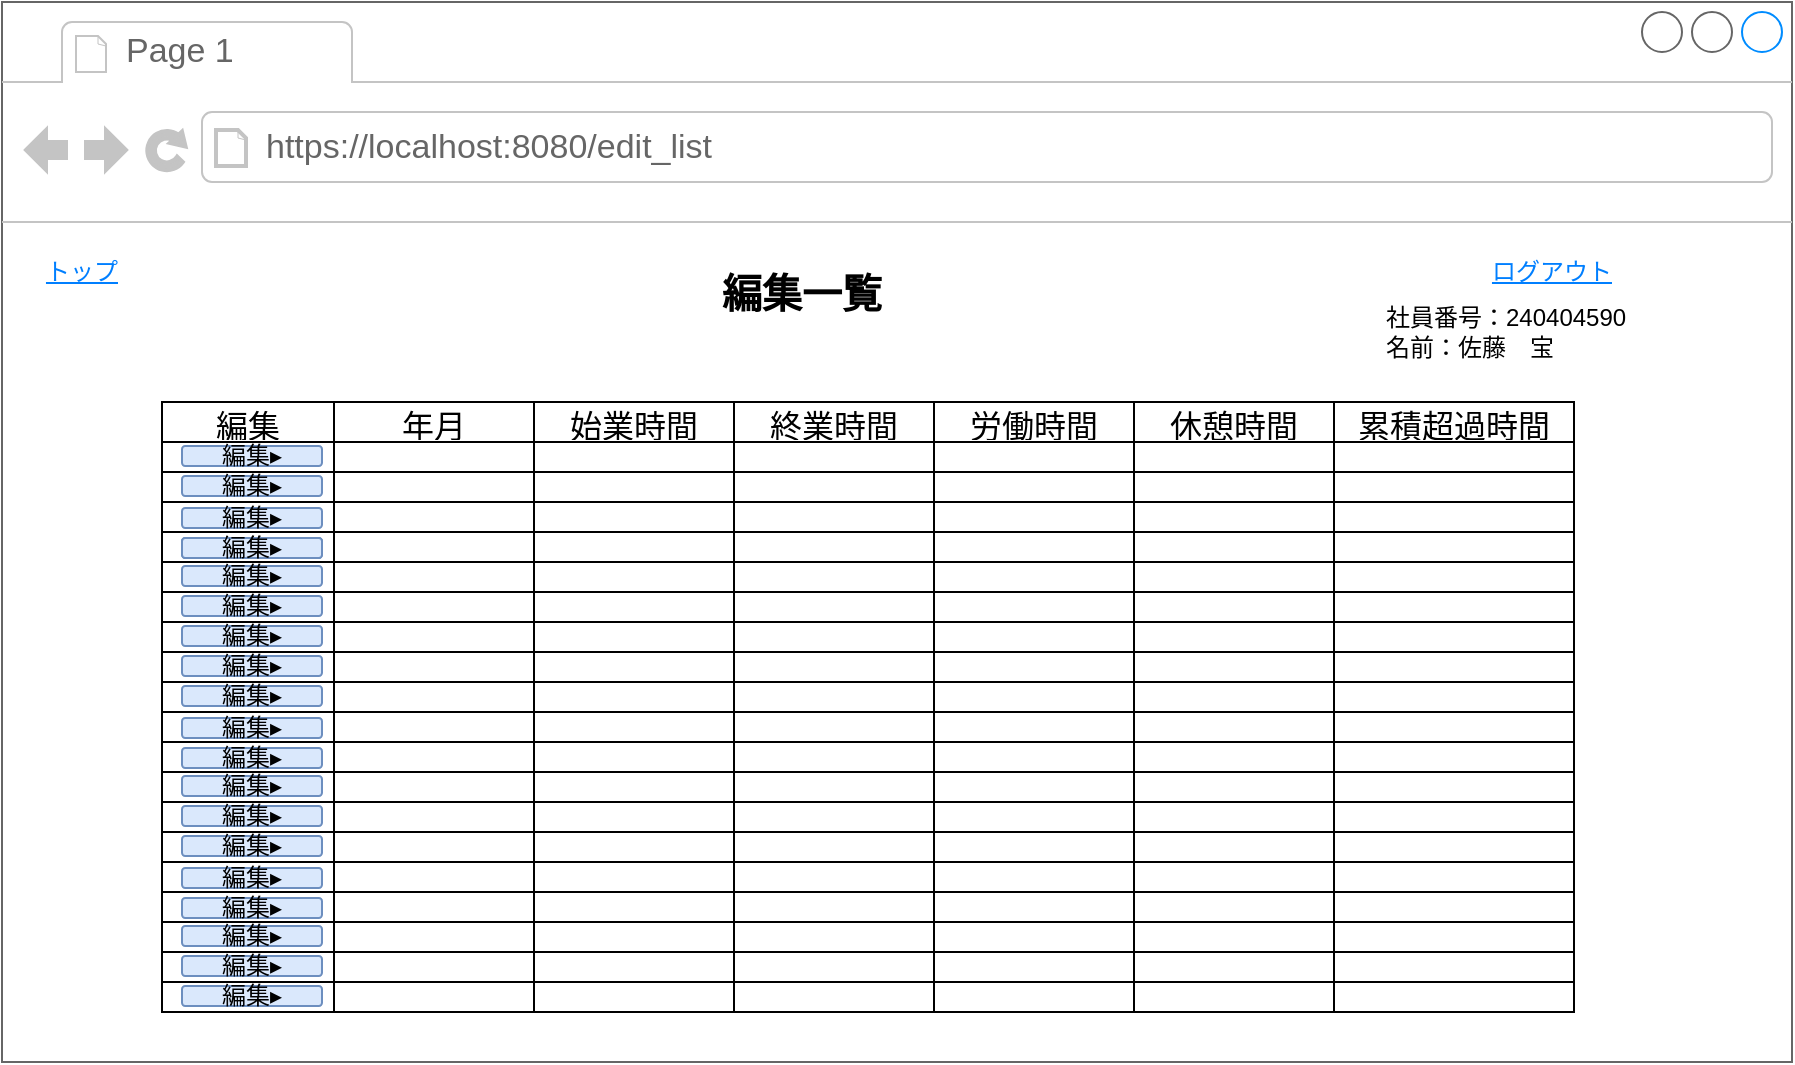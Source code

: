 <mxfile version="24.2.5" type="device" pages="2">
  <diagram name="編集一覧画面" id="c-9ubtVC1V8GGxsC6dFD">
    <mxGraphModel dx="1000" dy="591" grid="1" gridSize="10" guides="1" tooltips="1" connect="1" arrows="1" fold="1" page="1" pageScale="1" pageWidth="3300" pageHeight="2339" math="0" shadow="0">
      <root>
        <mxCell id="0" />
        <mxCell id="1" parent="0" />
        <mxCell id="Q7y5vTMgyJRnCml2gja3-2" value="" style="strokeWidth=1;shadow=0;dashed=0;align=center;html=1;shape=mxgraph.mockup.containers.browserWindow;rSize=0;strokeColor=#666666;strokeColor2=#008cff;strokeColor3=#c4c4c4;mainText=,;recursiveResize=0;" vertex="1" parent="1">
          <mxGeometry x="140" y="49" width="895" height="530" as="geometry" />
        </mxCell>
        <mxCell id="Q7y5vTMgyJRnCml2gja3-3" value="Page 1" style="strokeWidth=1;shadow=0;dashed=0;align=center;html=1;shape=mxgraph.mockup.containers.anchor;fontSize=17;fontColor=#666666;align=left;whiteSpace=wrap;" vertex="1" parent="Q7y5vTMgyJRnCml2gja3-2">
          <mxGeometry x="60" y="12" width="110" height="26" as="geometry" />
        </mxCell>
        <mxCell id="Q7y5vTMgyJRnCml2gja3-4" value="https://localhost:8080/edit_list" style="strokeWidth=1;shadow=0;dashed=0;align=center;html=1;shape=mxgraph.mockup.containers.anchor;rSize=0;fontSize=17;fontColor=#666666;align=left;" vertex="1" parent="Q7y5vTMgyJRnCml2gja3-2">
          <mxGeometry x="130" y="60" width="250" height="26" as="geometry" />
        </mxCell>
        <mxCell id="Q7y5vTMgyJRnCml2gja3-7" value="&lt;font color=&quot;#007fff&quot;&gt;&lt;u&gt;トップ&lt;/u&gt;&lt;/font&gt;" style="text;html=1;align=center;verticalAlign=middle;whiteSpace=wrap;rounded=0;" vertex="1" parent="Q7y5vTMgyJRnCml2gja3-2">
          <mxGeometry x="10" y="120" width="60" height="30" as="geometry" />
        </mxCell>
        <mxCell id="Q7y5vTMgyJRnCml2gja3-8" value="&lt;font color=&quot;#007fff&quot;&gt;&lt;u&gt;ログアウト&lt;/u&gt;&lt;/font&gt;" style="text;html=1;align=center;verticalAlign=middle;whiteSpace=wrap;rounded=0;" vertex="1" parent="Q7y5vTMgyJRnCml2gja3-2">
          <mxGeometry x="740" y="120" width="70" height="30" as="geometry" />
        </mxCell>
        <mxCell id="Q7y5vTMgyJRnCml2gja3-9" value="&lt;b&gt;&lt;font style=&quot;font-size: 20px;&quot;&gt;編集一覧&lt;/font&gt;&lt;/b&gt;" style="text;html=1;align=center;verticalAlign=middle;whiteSpace=wrap;rounded=0;" vertex="1" parent="Q7y5vTMgyJRnCml2gja3-2">
          <mxGeometry x="350" y="130" width="100" height="30" as="geometry" />
        </mxCell>
        <mxCell id="Q7y5vTMgyJRnCml2gja3-10" value="&lt;div&gt;社員番号：240404590&lt;/div&gt;&lt;div&gt;名前：佐藤　宝&lt;/div&gt;" style="text;html=1;align=left;verticalAlign=middle;whiteSpace=wrap;rounded=0;" vertex="1" parent="Q7y5vTMgyJRnCml2gja3-2">
          <mxGeometry x="690" y="150" width="130" height="30" as="geometry" />
        </mxCell>
        <mxCell id="Q7y5vTMgyJRnCml2gja3-11" value="" style="shape=table;startSize=0;container=1;collapsible=0;childLayout=tableLayout;fontSize=24;" vertex="1" parent="Q7y5vTMgyJRnCml2gja3-2">
          <mxGeometry x="80" y="200" width="706" height="305" as="geometry" />
        </mxCell>
        <mxCell id="Q7y5vTMgyJRnCml2gja3-12" value="" style="shape=tableRow;horizontal=0;startSize=0;swimlaneHead=0;swimlaneBody=0;strokeColor=inherit;top=0;left=0;bottom=0;right=0;collapsible=0;dropTarget=0;fillColor=none;points=[[0,0.5],[1,0.5]];portConstraint=eastwest;fontSize=21;" vertex="1" parent="Q7y5vTMgyJRnCml2gja3-11">
          <mxGeometry width="706" height="20" as="geometry" />
        </mxCell>
        <mxCell id="Q7y5vTMgyJRnCml2gja3-352" value="編集" style="shape=partialRectangle;html=1;whiteSpace=wrap;connectable=0;strokeColor=inherit;overflow=hidden;fillColor=none;top=0;left=0;bottom=0;right=0;pointerEvents=1;fontSize=16;verticalAlign=middle;" vertex="1" parent="Q7y5vTMgyJRnCml2gja3-12">
          <mxGeometry width="86" height="20" as="geometry">
            <mxRectangle width="86" height="20" as="alternateBounds" />
          </mxGeometry>
        </mxCell>
        <mxCell id="Q7y5vTMgyJRnCml2gja3-140" value="年月" style="shape=partialRectangle;html=1;whiteSpace=wrap;connectable=0;strokeColor=inherit;overflow=hidden;fillColor=none;top=0;left=0;bottom=0;right=0;pointerEvents=1;fontSize=16;verticalAlign=middle;" vertex="1" parent="Q7y5vTMgyJRnCml2gja3-12">
          <mxGeometry x="86" width="100" height="20" as="geometry">
            <mxRectangle width="100" height="20" as="alternateBounds" />
          </mxGeometry>
        </mxCell>
        <mxCell id="Q7y5vTMgyJRnCml2gja3-132" value="始業時間" style="shape=partialRectangle;html=1;whiteSpace=wrap;connectable=0;strokeColor=inherit;overflow=hidden;fillColor=none;top=0;left=0;bottom=0;right=0;pointerEvents=1;fontSize=16;" vertex="1" parent="Q7y5vTMgyJRnCml2gja3-12">
          <mxGeometry x="186" width="100" height="20" as="geometry">
            <mxRectangle width="100" height="20" as="alternateBounds" />
          </mxGeometry>
        </mxCell>
        <mxCell id="Q7y5vTMgyJRnCml2gja3-124" value="終業時間" style="shape=partialRectangle;html=1;whiteSpace=wrap;connectable=0;strokeColor=inherit;overflow=hidden;fillColor=none;top=0;left=0;bottom=0;right=0;pointerEvents=1;fontSize=16;" vertex="1" parent="Q7y5vTMgyJRnCml2gja3-12">
          <mxGeometry x="286" width="100" height="20" as="geometry">
            <mxRectangle width="100" height="20" as="alternateBounds" />
          </mxGeometry>
        </mxCell>
        <mxCell id="Q7y5vTMgyJRnCml2gja3-108" value="労働時間" style="shape=partialRectangle;html=1;whiteSpace=wrap;connectable=0;strokeColor=inherit;overflow=hidden;fillColor=none;top=0;left=0;bottom=0;right=0;pointerEvents=1;fontSize=16;" vertex="1" parent="Q7y5vTMgyJRnCml2gja3-12">
          <mxGeometry x="386" width="100" height="20" as="geometry">
            <mxRectangle width="100" height="20" as="alternateBounds" />
          </mxGeometry>
        </mxCell>
        <mxCell id="Q7y5vTMgyJRnCml2gja3-84" value="休憩時間" style="shape=partialRectangle;html=1;whiteSpace=wrap;connectable=0;strokeColor=inherit;overflow=hidden;fillColor=none;top=0;left=0;bottom=0;right=0;pointerEvents=1;fontSize=16;" vertex="1" parent="Q7y5vTMgyJRnCml2gja3-12">
          <mxGeometry x="486" width="100" height="20" as="geometry">
            <mxRectangle width="100" height="20" as="alternateBounds" />
          </mxGeometry>
        </mxCell>
        <mxCell id="Q7y5vTMgyJRnCml2gja3-68" value="累積超過時間" style="shape=partialRectangle;html=1;whiteSpace=wrap;connectable=0;strokeColor=inherit;overflow=hidden;fillColor=none;top=0;left=0;bottom=0;right=0;pointerEvents=1;fontSize=16;" vertex="1" parent="Q7y5vTMgyJRnCml2gja3-12">
          <mxGeometry x="586" width="120" height="20" as="geometry">
            <mxRectangle width="120" height="20" as="alternateBounds" />
          </mxGeometry>
        </mxCell>
        <mxCell id="Q7y5vTMgyJRnCml2gja3-199" style="shape=tableRow;horizontal=0;startSize=0;swimlaneHead=0;swimlaneBody=0;strokeColor=inherit;top=0;left=0;bottom=0;right=0;collapsible=0;dropTarget=0;fillColor=none;points=[[0,0.5],[1,0.5]];portConstraint=eastwest;fontSize=16;" vertex="1" parent="Q7y5vTMgyJRnCml2gja3-11">
          <mxGeometry y="20" width="706" height="15" as="geometry" />
        </mxCell>
        <mxCell id="Q7y5vTMgyJRnCml2gja3-353" style="shape=partialRectangle;html=1;whiteSpace=wrap;connectable=0;strokeColor=inherit;overflow=hidden;fillColor=none;top=0;left=0;bottom=0;right=0;pointerEvents=1;fontSize=16;" vertex="1" parent="Q7y5vTMgyJRnCml2gja3-199">
          <mxGeometry width="86" height="15" as="geometry">
            <mxRectangle width="86" height="15" as="alternateBounds" />
          </mxGeometry>
        </mxCell>
        <mxCell id="Q7y5vTMgyJRnCml2gja3-200" value="" style="shape=partialRectangle;html=1;whiteSpace=wrap;connectable=0;strokeColor=inherit;overflow=hidden;fillColor=none;top=0;left=0;bottom=0;right=0;pointerEvents=1;fontSize=16;" vertex="1" parent="Q7y5vTMgyJRnCml2gja3-199">
          <mxGeometry x="86" width="100" height="15" as="geometry">
            <mxRectangle width="100" height="15" as="alternateBounds" />
          </mxGeometry>
        </mxCell>
        <mxCell id="Q7y5vTMgyJRnCml2gja3-201" style="shape=partialRectangle;html=1;whiteSpace=wrap;connectable=0;strokeColor=inherit;overflow=hidden;fillColor=none;top=0;left=0;bottom=0;right=0;pointerEvents=1;fontSize=16;" vertex="1" parent="Q7y5vTMgyJRnCml2gja3-199">
          <mxGeometry x="186" width="100" height="15" as="geometry">
            <mxRectangle width="100" height="15" as="alternateBounds" />
          </mxGeometry>
        </mxCell>
        <mxCell id="Q7y5vTMgyJRnCml2gja3-202" style="shape=partialRectangle;html=1;whiteSpace=wrap;connectable=0;strokeColor=inherit;overflow=hidden;fillColor=none;top=0;left=0;bottom=0;right=0;pointerEvents=1;fontSize=16;" vertex="1" parent="Q7y5vTMgyJRnCml2gja3-199">
          <mxGeometry x="286" width="100" height="15" as="geometry">
            <mxRectangle width="100" height="15" as="alternateBounds" />
          </mxGeometry>
        </mxCell>
        <mxCell id="Q7y5vTMgyJRnCml2gja3-204" style="shape=partialRectangle;html=1;whiteSpace=wrap;connectable=0;strokeColor=inherit;overflow=hidden;fillColor=none;top=0;left=0;bottom=0;right=0;pointerEvents=1;fontSize=16;" vertex="1" parent="Q7y5vTMgyJRnCml2gja3-199">
          <mxGeometry x="386" width="100" height="15" as="geometry">
            <mxRectangle width="100" height="15" as="alternateBounds" />
          </mxGeometry>
        </mxCell>
        <mxCell id="Q7y5vTMgyJRnCml2gja3-207" style="shape=partialRectangle;html=1;whiteSpace=wrap;connectable=0;strokeColor=inherit;overflow=hidden;fillColor=none;top=0;left=0;bottom=0;right=0;pointerEvents=1;fontSize=16;" vertex="1" parent="Q7y5vTMgyJRnCml2gja3-199">
          <mxGeometry x="486" width="100" height="15" as="geometry">
            <mxRectangle width="100" height="15" as="alternateBounds" />
          </mxGeometry>
        </mxCell>
        <mxCell id="Q7y5vTMgyJRnCml2gja3-209" style="shape=partialRectangle;html=1;whiteSpace=wrap;connectable=0;strokeColor=inherit;overflow=hidden;fillColor=none;top=0;left=0;bottom=0;right=0;pointerEvents=1;fontSize=16;" vertex="1" parent="Q7y5vTMgyJRnCml2gja3-199">
          <mxGeometry x="586" width="120" height="15" as="geometry">
            <mxRectangle width="120" height="15" as="alternateBounds" />
          </mxGeometry>
        </mxCell>
        <mxCell id="Q7y5vTMgyJRnCml2gja3-182" style="shape=tableRow;horizontal=0;startSize=0;swimlaneHead=0;swimlaneBody=0;strokeColor=inherit;top=0;left=0;bottom=0;right=0;collapsible=0;dropTarget=0;fillColor=none;points=[[0,0.5],[1,0.5]];portConstraint=eastwest;fontSize=16;" vertex="1" parent="Q7y5vTMgyJRnCml2gja3-11">
          <mxGeometry y="35" width="706" height="15" as="geometry" />
        </mxCell>
        <mxCell id="Q7y5vTMgyJRnCml2gja3-354" style="shape=partialRectangle;html=1;whiteSpace=wrap;connectable=0;strokeColor=inherit;overflow=hidden;fillColor=none;top=0;left=0;bottom=0;right=0;pointerEvents=1;fontSize=16;" vertex="1" parent="Q7y5vTMgyJRnCml2gja3-182">
          <mxGeometry width="86" height="15" as="geometry">
            <mxRectangle width="86" height="15" as="alternateBounds" />
          </mxGeometry>
        </mxCell>
        <mxCell id="Q7y5vTMgyJRnCml2gja3-183" value="" style="shape=partialRectangle;html=1;whiteSpace=wrap;connectable=0;strokeColor=inherit;overflow=hidden;fillColor=none;top=0;left=0;bottom=0;right=0;pointerEvents=1;fontSize=16;" vertex="1" parent="Q7y5vTMgyJRnCml2gja3-182">
          <mxGeometry x="86" width="100" height="15" as="geometry">
            <mxRectangle width="100" height="15" as="alternateBounds" />
          </mxGeometry>
        </mxCell>
        <mxCell id="Q7y5vTMgyJRnCml2gja3-184" style="shape=partialRectangle;html=1;whiteSpace=wrap;connectable=0;strokeColor=inherit;overflow=hidden;fillColor=none;top=0;left=0;bottom=0;right=0;pointerEvents=1;fontSize=16;" vertex="1" parent="Q7y5vTMgyJRnCml2gja3-182">
          <mxGeometry x="186" width="100" height="15" as="geometry">
            <mxRectangle width="100" height="15" as="alternateBounds" />
          </mxGeometry>
        </mxCell>
        <mxCell id="Q7y5vTMgyJRnCml2gja3-185" style="shape=partialRectangle;html=1;whiteSpace=wrap;connectable=0;strokeColor=inherit;overflow=hidden;fillColor=none;top=0;left=0;bottom=0;right=0;pointerEvents=1;fontSize=16;" vertex="1" parent="Q7y5vTMgyJRnCml2gja3-182">
          <mxGeometry x="286" width="100" height="15" as="geometry">
            <mxRectangle width="100" height="15" as="alternateBounds" />
          </mxGeometry>
        </mxCell>
        <mxCell id="Q7y5vTMgyJRnCml2gja3-187" style="shape=partialRectangle;html=1;whiteSpace=wrap;connectable=0;strokeColor=inherit;overflow=hidden;fillColor=none;top=0;left=0;bottom=0;right=0;pointerEvents=1;fontSize=16;" vertex="1" parent="Q7y5vTMgyJRnCml2gja3-182">
          <mxGeometry x="386" width="100" height="15" as="geometry">
            <mxRectangle width="100" height="15" as="alternateBounds" />
          </mxGeometry>
        </mxCell>
        <mxCell id="Q7y5vTMgyJRnCml2gja3-190" style="shape=partialRectangle;html=1;whiteSpace=wrap;connectable=0;strokeColor=inherit;overflow=hidden;fillColor=none;top=0;left=0;bottom=0;right=0;pointerEvents=1;fontSize=16;" vertex="1" parent="Q7y5vTMgyJRnCml2gja3-182">
          <mxGeometry x="486" width="100" height="15" as="geometry">
            <mxRectangle width="100" height="15" as="alternateBounds" />
          </mxGeometry>
        </mxCell>
        <mxCell id="Q7y5vTMgyJRnCml2gja3-192" style="shape=partialRectangle;html=1;whiteSpace=wrap;connectable=0;strokeColor=inherit;overflow=hidden;fillColor=none;top=0;left=0;bottom=0;right=0;pointerEvents=1;fontSize=16;" vertex="1" parent="Q7y5vTMgyJRnCml2gja3-182">
          <mxGeometry x="586" width="120" height="15" as="geometry">
            <mxRectangle width="120" height="15" as="alternateBounds" />
          </mxGeometry>
        </mxCell>
        <mxCell id="Q7y5vTMgyJRnCml2gja3-165" style="shape=tableRow;horizontal=0;startSize=0;swimlaneHead=0;swimlaneBody=0;strokeColor=inherit;top=0;left=0;bottom=0;right=0;collapsible=0;dropTarget=0;fillColor=none;points=[[0,0.5],[1,0.5]];portConstraint=eastwest;fontSize=16;" vertex="1" parent="Q7y5vTMgyJRnCml2gja3-11">
          <mxGeometry y="50" width="706" height="15" as="geometry" />
        </mxCell>
        <mxCell id="Q7y5vTMgyJRnCml2gja3-355" style="shape=partialRectangle;html=1;whiteSpace=wrap;connectable=0;strokeColor=inherit;overflow=hidden;fillColor=none;top=0;left=0;bottom=0;right=0;pointerEvents=1;fontSize=16;" vertex="1" parent="Q7y5vTMgyJRnCml2gja3-165">
          <mxGeometry width="86" height="15" as="geometry">
            <mxRectangle width="86" height="15" as="alternateBounds" />
          </mxGeometry>
        </mxCell>
        <mxCell id="Q7y5vTMgyJRnCml2gja3-166" value="" style="shape=partialRectangle;html=1;whiteSpace=wrap;connectable=0;strokeColor=inherit;overflow=hidden;fillColor=none;top=0;left=0;bottom=0;right=0;pointerEvents=1;fontSize=16;" vertex="1" parent="Q7y5vTMgyJRnCml2gja3-165">
          <mxGeometry x="86" width="100" height="15" as="geometry">
            <mxRectangle width="100" height="15" as="alternateBounds" />
          </mxGeometry>
        </mxCell>
        <mxCell id="Q7y5vTMgyJRnCml2gja3-167" style="shape=partialRectangle;html=1;whiteSpace=wrap;connectable=0;strokeColor=inherit;overflow=hidden;fillColor=none;top=0;left=0;bottom=0;right=0;pointerEvents=1;fontSize=16;" vertex="1" parent="Q7y5vTMgyJRnCml2gja3-165">
          <mxGeometry x="186" width="100" height="15" as="geometry">
            <mxRectangle width="100" height="15" as="alternateBounds" />
          </mxGeometry>
        </mxCell>
        <mxCell id="Q7y5vTMgyJRnCml2gja3-168" style="shape=partialRectangle;html=1;whiteSpace=wrap;connectable=0;strokeColor=inherit;overflow=hidden;fillColor=none;top=0;left=0;bottom=0;right=0;pointerEvents=1;fontSize=16;" vertex="1" parent="Q7y5vTMgyJRnCml2gja3-165">
          <mxGeometry x="286" width="100" height="15" as="geometry">
            <mxRectangle width="100" height="15" as="alternateBounds" />
          </mxGeometry>
        </mxCell>
        <mxCell id="Q7y5vTMgyJRnCml2gja3-170" style="shape=partialRectangle;html=1;whiteSpace=wrap;connectable=0;strokeColor=inherit;overflow=hidden;fillColor=none;top=0;left=0;bottom=0;right=0;pointerEvents=1;fontSize=16;" vertex="1" parent="Q7y5vTMgyJRnCml2gja3-165">
          <mxGeometry x="386" width="100" height="15" as="geometry">
            <mxRectangle width="100" height="15" as="alternateBounds" />
          </mxGeometry>
        </mxCell>
        <mxCell id="Q7y5vTMgyJRnCml2gja3-173" style="shape=partialRectangle;html=1;whiteSpace=wrap;connectable=0;strokeColor=inherit;overflow=hidden;fillColor=none;top=0;left=0;bottom=0;right=0;pointerEvents=1;fontSize=16;" vertex="1" parent="Q7y5vTMgyJRnCml2gja3-165">
          <mxGeometry x="486" width="100" height="15" as="geometry">
            <mxRectangle width="100" height="15" as="alternateBounds" />
          </mxGeometry>
        </mxCell>
        <mxCell id="Q7y5vTMgyJRnCml2gja3-175" style="shape=partialRectangle;html=1;whiteSpace=wrap;connectable=0;strokeColor=inherit;overflow=hidden;fillColor=none;top=0;left=0;bottom=0;right=0;pointerEvents=1;fontSize=16;" vertex="1" parent="Q7y5vTMgyJRnCml2gja3-165">
          <mxGeometry x="586" width="120" height="15" as="geometry">
            <mxRectangle width="120" height="15" as="alternateBounds" />
          </mxGeometry>
        </mxCell>
        <mxCell id="Q7y5vTMgyJRnCml2gja3-148" style="shape=tableRow;horizontal=0;startSize=0;swimlaneHead=0;swimlaneBody=0;strokeColor=inherit;top=0;left=0;bottom=0;right=0;collapsible=0;dropTarget=0;fillColor=none;points=[[0,0.5],[1,0.5]];portConstraint=eastwest;fontSize=16;" vertex="1" parent="Q7y5vTMgyJRnCml2gja3-11">
          <mxGeometry y="65" width="706" height="15" as="geometry" />
        </mxCell>
        <mxCell id="Q7y5vTMgyJRnCml2gja3-356" style="shape=partialRectangle;html=1;whiteSpace=wrap;connectable=0;strokeColor=inherit;overflow=hidden;fillColor=none;top=0;left=0;bottom=0;right=0;pointerEvents=1;fontSize=16;" vertex="1" parent="Q7y5vTMgyJRnCml2gja3-148">
          <mxGeometry width="86" height="15" as="geometry">
            <mxRectangle width="86" height="15" as="alternateBounds" />
          </mxGeometry>
        </mxCell>
        <mxCell id="Q7y5vTMgyJRnCml2gja3-149" value="" style="shape=partialRectangle;html=1;whiteSpace=wrap;connectable=0;strokeColor=inherit;overflow=hidden;fillColor=none;top=0;left=0;bottom=0;right=0;pointerEvents=1;fontSize=16;" vertex="1" parent="Q7y5vTMgyJRnCml2gja3-148">
          <mxGeometry x="86" width="100" height="15" as="geometry">
            <mxRectangle width="100" height="15" as="alternateBounds" />
          </mxGeometry>
        </mxCell>
        <mxCell id="Q7y5vTMgyJRnCml2gja3-150" style="shape=partialRectangle;html=1;whiteSpace=wrap;connectable=0;strokeColor=inherit;overflow=hidden;fillColor=none;top=0;left=0;bottom=0;right=0;pointerEvents=1;fontSize=16;" vertex="1" parent="Q7y5vTMgyJRnCml2gja3-148">
          <mxGeometry x="186" width="100" height="15" as="geometry">
            <mxRectangle width="100" height="15" as="alternateBounds" />
          </mxGeometry>
        </mxCell>
        <mxCell id="Q7y5vTMgyJRnCml2gja3-151" style="shape=partialRectangle;html=1;whiteSpace=wrap;connectable=0;strokeColor=inherit;overflow=hidden;fillColor=none;top=0;left=0;bottom=0;right=0;pointerEvents=1;fontSize=16;" vertex="1" parent="Q7y5vTMgyJRnCml2gja3-148">
          <mxGeometry x="286" width="100" height="15" as="geometry">
            <mxRectangle width="100" height="15" as="alternateBounds" />
          </mxGeometry>
        </mxCell>
        <mxCell id="Q7y5vTMgyJRnCml2gja3-153" style="shape=partialRectangle;html=1;whiteSpace=wrap;connectable=0;strokeColor=inherit;overflow=hidden;fillColor=none;top=0;left=0;bottom=0;right=0;pointerEvents=1;fontSize=16;" vertex="1" parent="Q7y5vTMgyJRnCml2gja3-148">
          <mxGeometry x="386" width="100" height="15" as="geometry">
            <mxRectangle width="100" height="15" as="alternateBounds" />
          </mxGeometry>
        </mxCell>
        <mxCell id="Q7y5vTMgyJRnCml2gja3-156" style="shape=partialRectangle;html=1;whiteSpace=wrap;connectable=0;strokeColor=inherit;overflow=hidden;fillColor=none;top=0;left=0;bottom=0;right=0;pointerEvents=1;fontSize=16;" vertex="1" parent="Q7y5vTMgyJRnCml2gja3-148">
          <mxGeometry x="486" width="100" height="15" as="geometry">
            <mxRectangle width="100" height="15" as="alternateBounds" />
          </mxGeometry>
        </mxCell>
        <mxCell id="Q7y5vTMgyJRnCml2gja3-158" style="shape=partialRectangle;html=1;whiteSpace=wrap;connectable=0;strokeColor=inherit;overflow=hidden;fillColor=none;top=0;left=0;bottom=0;right=0;pointerEvents=1;fontSize=16;" vertex="1" parent="Q7y5vTMgyJRnCml2gja3-148">
          <mxGeometry x="586" width="120" height="15" as="geometry">
            <mxRectangle width="120" height="15" as="alternateBounds" />
          </mxGeometry>
        </mxCell>
        <mxCell id="Q7y5vTMgyJRnCml2gja3-40" value="" style="shape=tableRow;horizontal=0;startSize=0;swimlaneHead=0;swimlaneBody=0;strokeColor=inherit;top=0;left=0;bottom=0;right=0;collapsible=0;dropTarget=0;fillColor=none;points=[[0,0.5],[1,0.5]];portConstraint=eastwest;fontSize=16;" vertex="1" parent="Q7y5vTMgyJRnCml2gja3-11">
          <mxGeometry y="80" width="706" height="15" as="geometry" />
        </mxCell>
        <mxCell id="Q7y5vTMgyJRnCml2gja3-357" style="shape=partialRectangle;html=1;whiteSpace=wrap;connectable=0;strokeColor=inherit;overflow=hidden;fillColor=none;top=0;left=0;bottom=0;right=0;pointerEvents=1;fontSize=16;" vertex="1" parent="Q7y5vTMgyJRnCml2gja3-40">
          <mxGeometry width="86" height="15" as="geometry">
            <mxRectangle width="86" height="15" as="alternateBounds" />
          </mxGeometry>
        </mxCell>
        <mxCell id="Q7y5vTMgyJRnCml2gja3-141" value="" style="shape=partialRectangle;html=1;whiteSpace=wrap;connectable=0;strokeColor=inherit;overflow=hidden;fillColor=none;top=0;left=0;bottom=0;right=0;pointerEvents=1;fontSize=16;" vertex="1" parent="Q7y5vTMgyJRnCml2gja3-40">
          <mxGeometry x="86" width="100" height="15" as="geometry">
            <mxRectangle width="100" height="15" as="alternateBounds" />
          </mxGeometry>
        </mxCell>
        <mxCell id="Q7y5vTMgyJRnCml2gja3-133" style="shape=partialRectangle;html=1;whiteSpace=wrap;connectable=0;strokeColor=inherit;overflow=hidden;fillColor=none;top=0;left=0;bottom=0;right=0;pointerEvents=1;fontSize=16;" vertex="1" parent="Q7y5vTMgyJRnCml2gja3-40">
          <mxGeometry x="186" width="100" height="15" as="geometry">
            <mxRectangle width="100" height="15" as="alternateBounds" />
          </mxGeometry>
        </mxCell>
        <mxCell id="Q7y5vTMgyJRnCml2gja3-125" style="shape=partialRectangle;html=1;whiteSpace=wrap;connectable=0;strokeColor=inherit;overflow=hidden;fillColor=none;top=0;left=0;bottom=0;right=0;pointerEvents=1;fontSize=16;" vertex="1" parent="Q7y5vTMgyJRnCml2gja3-40">
          <mxGeometry x="286" width="100" height="15" as="geometry">
            <mxRectangle width="100" height="15" as="alternateBounds" />
          </mxGeometry>
        </mxCell>
        <mxCell id="Q7y5vTMgyJRnCml2gja3-109" style="shape=partialRectangle;html=1;whiteSpace=wrap;connectable=0;strokeColor=inherit;overflow=hidden;fillColor=none;top=0;left=0;bottom=0;right=0;pointerEvents=1;fontSize=16;" vertex="1" parent="Q7y5vTMgyJRnCml2gja3-40">
          <mxGeometry x="386" width="100" height="15" as="geometry">
            <mxRectangle width="100" height="15" as="alternateBounds" />
          </mxGeometry>
        </mxCell>
        <mxCell id="Q7y5vTMgyJRnCml2gja3-85" style="shape=partialRectangle;html=1;whiteSpace=wrap;connectable=0;strokeColor=inherit;overflow=hidden;fillColor=none;top=0;left=0;bottom=0;right=0;pointerEvents=1;fontSize=16;" vertex="1" parent="Q7y5vTMgyJRnCml2gja3-40">
          <mxGeometry x="486" width="100" height="15" as="geometry">
            <mxRectangle width="100" height="15" as="alternateBounds" />
          </mxGeometry>
        </mxCell>
        <mxCell id="Q7y5vTMgyJRnCml2gja3-69" style="shape=partialRectangle;html=1;whiteSpace=wrap;connectable=0;strokeColor=inherit;overflow=hidden;fillColor=none;top=0;left=0;bottom=0;right=0;pointerEvents=1;fontSize=16;" vertex="1" parent="Q7y5vTMgyJRnCml2gja3-40">
          <mxGeometry x="586" width="120" height="15" as="geometry">
            <mxRectangle width="120" height="15" as="alternateBounds" />
          </mxGeometry>
        </mxCell>
        <mxCell id="Q7y5vTMgyJRnCml2gja3-36" value="" style="shape=tableRow;horizontal=0;startSize=0;swimlaneHead=0;swimlaneBody=0;strokeColor=inherit;top=0;left=0;bottom=0;right=0;collapsible=0;dropTarget=0;fillColor=none;points=[[0,0.5],[1,0.5]];portConstraint=eastwest;fontSize=16;" vertex="1" parent="Q7y5vTMgyJRnCml2gja3-11">
          <mxGeometry y="95" width="706" height="15" as="geometry" />
        </mxCell>
        <mxCell id="Q7y5vTMgyJRnCml2gja3-358" style="shape=partialRectangle;html=1;whiteSpace=wrap;connectable=0;strokeColor=inherit;overflow=hidden;fillColor=none;top=0;left=0;bottom=0;right=0;pointerEvents=1;fontSize=16;" vertex="1" parent="Q7y5vTMgyJRnCml2gja3-36">
          <mxGeometry width="86" height="15" as="geometry">
            <mxRectangle width="86" height="15" as="alternateBounds" />
          </mxGeometry>
        </mxCell>
        <mxCell id="Q7y5vTMgyJRnCml2gja3-142" value="" style="shape=partialRectangle;html=1;whiteSpace=wrap;connectable=0;strokeColor=inherit;overflow=hidden;fillColor=none;top=0;left=0;bottom=0;right=0;pointerEvents=1;fontSize=16;" vertex="1" parent="Q7y5vTMgyJRnCml2gja3-36">
          <mxGeometry x="86" width="100" height="15" as="geometry">
            <mxRectangle width="100" height="15" as="alternateBounds" />
          </mxGeometry>
        </mxCell>
        <mxCell id="Q7y5vTMgyJRnCml2gja3-134" style="shape=partialRectangle;html=1;whiteSpace=wrap;connectable=0;strokeColor=inherit;overflow=hidden;fillColor=none;top=0;left=0;bottom=0;right=0;pointerEvents=1;fontSize=16;" vertex="1" parent="Q7y5vTMgyJRnCml2gja3-36">
          <mxGeometry x="186" width="100" height="15" as="geometry">
            <mxRectangle width="100" height="15" as="alternateBounds" />
          </mxGeometry>
        </mxCell>
        <mxCell id="Q7y5vTMgyJRnCml2gja3-126" style="shape=partialRectangle;html=1;whiteSpace=wrap;connectable=0;strokeColor=inherit;overflow=hidden;fillColor=none;top=0;left=0;bottom=0;right=0;pointerEvents=1;fontSize=16;" vertex="1" parent="Q7y5vTMgyJRnCml2gja3-36">
          <mxGeometry x="286" width="100" height="15" as="geometry">
            <mxRectangle width="100" height="15" as="alternateBounds" />
          </mxGeometry>
        </mxCell>
        <mxCell id="Q7y5vTMgyJRnCml2gja3-110" style="shape=partialRectangle;html=1;whiteSpace=wrap;connectable=0;strokeColor=inherit;overflow=hidden;fillColor=none;top=0;left=0;bottom=0;right=0;pointerEvents=1;fontSize=16;" vertex="1" parent="Q7y5vTMgyJRnCml2gja3-36">
          <mxGeometry x="386" width="100" height="15" as="geometry">
            <mxRectangle width="100" height="15" as="alternateBounds" />
          </mxGeometry>
        </mxCell>
        <mxCell id="Q7y5vTMgyJRnCml2gja3-86" style="shape=partialRectangle;html=1;whiteSpace=wrap;connectable=0;strokeColor=inherit;overflow=hidden;fillColor=none;top=0;left=0;bottom=0;right=0;pointerEvents=1;fontSize=16;" vertex="1" parent="Q7y5vTMgyJRnCml2gja3-36">
          <mxGeometry x="486" width="100" height="15" as="geometry">
            <mxRectangle width="100" height="15" as="alternateBounds" />
          </mxGeometry>
        </mxCell>
        <mxCell id="Q7y5vTMgyJRnCml2gja3-70" style="shape=partialRectangle;html=1;whiteSpace=wrap;connectable=0;strokeColor=inherit;overflow=hidden;fillColor=none;top=0;left=0;bottom=0;right=0;pointerEvents=1;fontSize=16;" vertex="1" parent="Q7y5vTMgyJRnCml2gja3-36">
          <mxGeometry x="586" width="120" height="15" as="geometry">
            <mxRectangle width="120" height="15" as="alternateBounds" />
          </mxGeometry>
        </mxCell>
        <mxCell id="Q7y5vTMgyJRnCml2gja3-24" value="" style="shape=tableRow;horizontal=0;startSize=0;swimlaneHead=0;swimlaneBody=0;strokeColor=inherit;top=0;left=0;bottom=0;right=0;collapsible=0;dropTarget=0;fillColor=none;points=[[0,0.5],[1,0.5]];portConstraint=eastwest;fontSize=16;" vertex="1" parent="Q7y5vTMgyJRnCml2gja3-11">
          <mxGeometry y="110" width="706" height="15" as="geometry" />
        </mxCell>
        <mxCell id="Q7y5vTMgyJRnCml2gja3-359" style="shape=partialRectangle;html=1;whiteSpace=wrap;connectable=0;strokeColor=inherit;overflow=hidden;fillColor=none;top=0;left=0;bottom=0;right=0;pointerEvents=1;fontSize=16;" vertex="1" parent="Q7y5vTMgyJRnCml2gja3-24">
          <mxGeometry width="86" height="15" as="geometry">
            <mxRectangle width="86" height="15" as="alternateBounds" />
          </mxGeometry>
        </mxCell>
        <mxCell id="Q7y5vTMgyJRnCml2gja3-143" value="" style="shape=partialRectangle;html=1;whiteSpace=wrap;connectable=0;strokeColor=inherit;overflow=hidden;fillColor=none;top=0;left=0;bottom=0;right=0;pointerEvents=1;fontSize=16;" vertex="1" parent="Q7y5vTMgyJRnCml2gja3-24">
          <mxGeometry x="86" width="100" height="15" as="geometry">
            <mxRectangle width="100" height="15" as="alternateBounds" />
          </mxGeometry>
        </mxCell>
        <mxCell id="Q7y5vTMgyJRnCml2gja3-135" style="shape=partialRectangle;html=1;whiteSpace=wrap;connectable=0;strokeColor=inherit;overflow=hidden;fillColor=none;top=0;left=0;bottom=0;right=0;pointerEvents=1;fontSize=16;" vertex="1" parent="Q7y5vTMgyJRnCml2gja3-24">
          <mxGeometry x="186" width="100" height="15" as="geometry">
            <mxRectangle width="100" height="15" as="alternateBounds" />
          </mxGeometry>
        </mxCell>
        <mxCell id="Q7y5vTMgyJRnCml2gja3-127" style="shape=partialRectangle;html=1;whiteSpace=wrap;connectable=0;strokeColor=inherit;overflow=hidden;fillColor=none;top=0;left=0;bottom=0;right=0;pointerEvents=1;fontSize=16;" vertex="1" parent="Q7y5vTMgyJRnCml2gja3-24">
          <mxGeometry x="286" width="100" height="15" as="geometry">
            <mxRectangle width="100" height="15" as="alternateBounds" />
          </mxGeometry>
        </mxCell>
        <mxCell id="Q7y5vTMgyJRnCml2gja3-111" style="shape=partialRectangle;html=1;whiteSpace=wrap;connectable=0;strokeColor=inherit;overflow=hidden;fillColor=none;top=0;left=0;bottom=0;right=0;pointerEvents=1;fontSize=16;" vertex="1" parent="Q7y5vTMgyJRnCml2gja3-24">
          <mxGeometry x="386" width="100" height="15" as="geometry">
            <mxRectangle width="100" height="15" as="alternateBounds" />
          </mxGeometry>
        </mxCell>
        <mxCell id="Q7y5vTMgyJRnCml2gja3-87" style="shape=partialRectangle;html=1;whiteSpace=wrap;connectable=0;strokeColor=inherit;overflow=hidden;fillColor=none;top=0;left=0;bottom=0;right=0;pointerEvents=1;fontSize=16;" vertex="1" parent="Q7y5vTMgyJRnCml2gja3-24">
          <mxGeometry x="486" width="100" height="15" as="geometry">
            <mxRectangle width="100" height="15" as="alternateBounds" />
          </mxGeometry>
        </mxCell>
        <mxCell id="Q7y5vTMgyJRnCml2gja3-71" style="shape=partialRectangle;html=1;whiteSpace=wrap;connectable=0;strokeColor=inherit;overflow=hidden;fillColor=none;top=0;left=0;bottom=0;right=0;pointerEvents=1;fontSize=16;" vertex="1" parent="Q7y5vTMgyJRnCml2gja3-24">
          <mxGeometry x="586" width="120" height="15" as="geometry">
            <mxRectangle width="120" height="15" as="alternateBounds" />
          </mxGeometry>
        </mxCell>
        <mxCell id="Q7y5vTMgyJRnCml2gja3-32" value="" style="shape=tableRow;horizontal=0;startSize=0;swimlaneHead=0;swimlaneBody=0;strokeColor=inherit;top=0;left=0;bottom=0;right=0;collapsible=0;dropTarget=0;fillColor=none;points=[[0,0.5],[1,0.5]];portConstraint=eastwest;fontSize=16;" vertex="1" parent="Q7y5vTMgyJRnCml2gja3-11">
          <mxGeometry y="125" width="706" height="15" as="geometry" />
        </mxCell>
        <mxCell id="Q7y5vTMgyJRnCml2gja3-360" style="shape=partialRectangle;html=1;whiteSpace=wrap;connectable=0;strokeColor=inherit;overflow=hidden;fillColor=none;top=0;left=0;bottom=0;right=0;pointerEvents=1;fontSize=16;" vertex="1" parent="Q7y5vTMgyJRnCml2gja3-32">
          <mxGeometry width="86" height="15" as="geometry">
            <mxRectangle width="86" height="15" as="alternateBounds" />
          </mxGeometry>
        </mxCell>
        <mxCell id="Q7y5vTMgyJRnCml2gja3-144" value="" style="shape=partialRectangle;html=1;whiteSpace=wrap;connectable=0;strokeColor=inherit;overflow=hidden;fillColor=none;top=0;left=0;bottom=0;right=0;pointerEvents=1;fontSize=16;" vertex="1" parent="Q7y5vTMgyJRnCml2gja3-32">
          <mxGeometry x="86" width="100" height="15" as="geometry">
            <mxRectangle width="100" height="15" as="alternateBounds" />
          </mxGeometry>
        </mxCell>
        <mxCell id="Q7y5vTMgyJRnCml2gja3-136" style="shape=partialRectangle;html=1;whiteSpace=wrap;connectable=0;strokeColor=inherit;overflow=hidden;fillColor=none;top=0;left=0;bottom=0;right=0;pointerEvents=1;fontSize=16;" vertex="1" parent="Q7y5vTMgyJRnCml2gja3-32">
          <mxGeometry x="186" width="100" height="15" as="geometry">
            <mxRectangle width="100" height="15" as="alternateBounds" />
          </mxGeometry>
        </mxCell>
        <mxCell id="Q7y5vTMgyJRnCml2gja3-128" style="shape=partialRectangle;html=1;whiteSpace=wrap;connectable=0;strokeColor=inherit;overflow=hidden;fillColor=none;top=0;left=0;bottom=0;right=0;pointerEvents=1;fontSize=16;" vertex="1" parent="Q7y5vTMgyJRnCml2gja3-32">
          <mxGeometry x="286" width="100" height="15" as="geometry">
            <mxRectangle width="100" height="15" as="alternateBounds" />
          </mxGeometry>
        </mxCell>
        <mxCell id="Q7y5vTMgyJRnCml2gja3-112" style="shape=partialRectangle;html=1;whiteSpace=wrap;connectable=0;strokeColor=inherit;overflow=hidden;fillColor=none;top=0;left=0;bottom=0;right=0;pointerEvents=1;fontSize=16;" vertex="1" parent="Q7y5vTMgyJRnCml2gja3-32">
          <mxGeometry x="386" width="100" height="15" as="geometry">
            <mxRectangle width="100" height="15" as="alternateBounds" />
          </mxGeometry>
        </mxCell>
        <mxCell id="Q7y5vTMgyJRnCml2gja3-88" style="shape=partialRectangle;html=1;whiteSpace=wrap;connectable=0;strokeColor=inherit;overflow=hidden;fillColor=none;top=0;left=0;bottom=0;right=0;pointerEvents=1;fontSize=16;" vertex="1" parent="Q7y5vTMgyJRnCml2gja3-32">
          <mxGeometry x="486" width="100" height="15" as="geometry">
            <mxRectangle width="100" height="15" as="alternateBounds" />
          </mxGeometry>
        </mxCell>
        <mxCell id="Q7y5vTMgyJRnCml2gja3-72" style="shape=partialRectangle;html=1;whiteSpace=wrap;connectable=0;strokeColor=inherit;overflow=hidden;fillColor=none;top=0;left=0;bottom=0;right=0;pointerEvents=1;fontSize=16;" vertex="1" parent="Q7y5vTMgyJRnCml2gja3-32">
          <mxGeometry x="586" width="120" height="15" as="geometry">
            <mxRectangle width="120" height="15" as="alternateBounds" />
          </mxGeometry>
        </mxCell>
        <mxCell id="Q7y5vTMgyJRnCml2gja3-28" value="" style="shape=tableRow;horizontal=0;startSize=0;swimlaneHead=0;swimlaneBody=0;strokeColor=inherit;top=0;left=0;bottom=0;right=0;collapsible=0;dropTarget=0;fillColor=none;points=[[0,0.5],[1,0.5]];portConstraint=eastwest;fontSize=16;" vertex="1" parent="Q7y5vTMgyJRnCml2gja3-11">
          <mxGeometry y="140" width="706" height="15" as="geometry" />
        </mxCell>
        <mxCell id="Q7y5vTMgyJRnCml2gja3-361" style="shape=partialRectangle;html=1;whiteSpace=wrap;connectable=0;strokeColor=inherit;overflow=hidden;fillColor=none;top=0;left=0;bottom=0;right=0;pointerEvents=1;fontSize=16;" vertex="1" parent="Q7y5vTMgyJRnCml2gja3-28">
          <mxGeometry width="86" height="15" as="geometry">
            <mxRectangle width="86" height="15" as="alternateBounds" />
          </mxGeometry>
        </mxCell>
        <mxCell id="Q7y5vTMgyJRnCml2gja3-145" value="" style="shape=partialRectangle;html=1;whiteSpace=wrap;connectable=0;strokeColor=inherit;overflow=hidden;fillColor=none;top=0;left=0;bottom=0;right=0;pointerEvents=1;fontSize=16;" vertex="1" parent="Q7y5vTMgyJRnCml2gja3-28">
          <mxGeometry x="86" width="100" height="15" as="geometry">
            <mxRectangle width="100" height="15" as="alternateBounds" />
          </mxGeometry>
        </mxCell>
        <mxCell id="Q7y5vTMgyJRnCml2gja3-137" style="shape=partialRectangle;html=1;whiteSpace=wrap;connectable=0;strokeColor=inherit;overflow=hidden;fillColor=none;top=0;left=0;bottom=0;right=0;pointerEvents=1;fontSize=16;" vertex="1" parent="Q7y5vTMgyJRnCml2gja3-28">
          <mxGeometry x="186" width="100" height="15" as="geometry">
            <mxRectangle width="100" height="15" as="alternateBounds" />
          </mxGeometry>
        </mxCell>
        <mxCell id="Q7y5vTMgyJRnCml2gja3-129" style="shape=partialRectangle;html=1;whiteSpace=wrap;connectable=0;strokeColor=inherit;overflow=hidden;fillColor=none;top=0;left=0;bottom=0;right=0;pointerEvents=1;fontSize=16;" vertex="1" parent="Q7y5vTMgyJRnCml2gja3-28">
          <mxGeometry x="286" width="100" height="15" as="geometry">
            <mxRectangle width="100" height="15" as="alternateBounds" />
          </mxGeometry>
        </mxCell>
        <mxCell id="Q7y5vTMgyJRnCml2gja3-113" style="shape=partialRectangle;html=1;whiteSpace=wrap;connectable=0;strokeColor=inherit;overflow=hidden;fillColor=none;top=0;left=0;bottom=0;right=0;pointerEvents=1;fontSize=16;" vertex="1" parent="Q7y5vTMgyJRnCml2gja3-28">
          <mxGeometry x="386" width="100" height="15" as="geometry">
            <mxRectangle width="100" height="15" as="alternateBounds" />
          </mxGeometry>
        </mxCell>
        <mxCell id="Q7y5vTMgyJRnCml2gja3-89" style="shape=partialRectangle;html=1;whiteSpace=wrap;connectable=0;strokeColor=inherit;overflow=hidden;fillColor=none;top=0;left=0;bottom=0;right=0;pointerEvents=1;fontSize=16;" vertex="1" parent="Q7y5vTMgyJRnCml2gja3-28">
          <mxGeometry x="486" width="100" height="15" as="geometry">
            <mxRectangle width="100" height="15" as="alternateBounds" />
          </mxGeometry>
        </mxCell>
        <mxCell id="Q7y5vTMgyJRnCml2gja3-73" style="shape=partialRectangle;html=1;whiteSpace=wrap;connectable=0;strokeColor=inherit;overflow=hidden;fillColor=none;top=0;left=0;bottom=0;right=0;pointerEvents=1;fontSize=16;" vertex="1" parent="Q7y5vTMgyJRnCml2gja3-28">
          <mxGeometry x="586" width="120" height="15" as="geometry">
            <mxRectangle width="120" height="15" as="alternateBounds" />
          </mxGeometry>
        </mxCell>
        <mxCell id="Q7y5vTMgyJRnCml2gja3-16" value="" style="shape=tableRow;horizontal=0;startSize=0;swimlaneHead=0;swimlaneBody=0;strokeColor=inherit;top=0;left=0;bottom=0;right=0;collapsible=0;dropTarget=0;fillColor=none;points=[[0,0.5],[1,0.5]];portConstraint=eastwest;fontSize=16;" vertex="1" parent="Q7y5vTMgyJRnCml2gja3-11">
          <mxGeometry y="155" width="706" height="15" as="geometry" />
        </mxCell>
        <mxCell id="Q7y5vTMgyJRnCml2gja3-362" style="shape=partialRectangle;html=1;whiteSpace=wrap;connectable=0;strokeColor=inherit;overflow=hidden;fillColor=none;top=0;left=0;bottom=0;right=0;pointerEvents=1;fontSize=16;" vertex="1" parent="Q7y5vTMgyJRnCml2gja3-16">
          <mxGeometry width="86" height="15" as="geometry">
            <mxRectangle width="86" height="15" as="alternateBounds" />
          </mxGeometry>
        </mxCell>
        <mxCell id="Q7y5vTMgyJRnCml2gja3-146" value="" style="shape=partialRectangle;html=1;whiteSpace=wrap;connectable=0;strokeColor=inherit;overflow=hidden;fillColor=none;top=0;left=0;bottom=0;right=0;pointerEvents=1;fontSize=16;" vertex="1" parent="Q7y5vTMgyJRnCml2gja3-16">
          <mxGeometry x="86" width="100" height="15" as="geometry">
            <mxRectangle width="100" height="15" as="alternateBounds" />
          </mxGeometry>
        </mxCell>
        <mxCell id="Q7y5vTMgyJRnCml2gja3-138" style="shape=partialRectangle;html=1;whiteSpace=wrap;connectable=0;strokeColor=inherit;overflow=hidden;fillColor=none;top=0;left=0;bottom=0;right=0;pointerEvents=1;fontSize=16;" vertex="1" parent="Q7y5vTMgyJRnCml2gja3-16">
          <mxGeometry x="186" width="100" height="15" as="geometry">
            <mxRectangle width="100" height="15" as="alternateBounds" />
          </mxGeometry>
        </mxCell>
        <mxCell id="Q7y5vTMgyJRnCml2gja3-130" style="shape=partialRectangle;html=1;whiteSpace=wrap;connectable=0;strokeColor=inherit;overflow=hidden;fillColor=none;top=0;left=0;bottom=0;right=0;pointerEvents=1;fontSize=16;" vertex="1" parent="Q7y5vTMgyJRnCml2gja3-16">
          <mxGeometry x="286" width="100" height="15" as="geometry">
            <mxRectangle width="100" height="15" as="alternateBounds" />
          </mxGeometry>
        </mxCell>
        <mxCell id="Q7y5vTMgyJRnCml2gja3-114" style="shape=partialRectangle;html=1;whiteSpace=wrap;connectable=0;strokeColor=inherit;overflow=hidden;fillColor=none;top=0;left=0;bottom=0;right=0;pointerEvents=1;fontSize=16;" vertex="1" parent="Q7y5vTMgyJRnCml2gja3-16">
          <mxGeometry x="386" width="100" height="15" as="geometry">
            <mxRectangle width="100" height="15" as="alternateBounds" />
          </mxGeometry>
        </mxCell>
        <mxCell id="Q7y5vTMgyJRnCml2gja3-90" style="shape=partialRectangle;html=1;whiteSpace=wrap;connectable=0;strokeColor=inherit;overflow=hidden;fillColor=none;top=0;left=0;bottom=0;right=0;pointerEvents=1;fontSize=16;" vertex="1" parent="Q7y5vTMgyJRnCml2gja3-16">
          <mxGeometry x="486" width="100" height="15" as="geometry">
            <mxRectangle width="100" height="15" as="alternateBounds" />
          </mxGeometry>
        </mxCell>
        <mxCell id="Q7y5vTMgyJRnCml2gja3-74" style="shape=partialRectangle;html=1;whiteSpace=wrap;connectable=0;strokeColor=inherit;overflow=hidden;fillColor=none;top=0;left=0;bottom=0;right=0;pointerEvents=1;fontSize=16;" vertex="1" parent="Q7y5vTMgyJRnCml2gja3-16">
          <mxGeometry x="586" width="120" height="15" as="geometry">
            <mxRectangle width="120" height="15" as="alternateBounds" />
          </mxGeometry>
        </mxCell>
        <mxCell id="Q7y5vTMgyJRnCml2gja3-20" value="" style="shape=tableRow;horizontal=0;startSize=0;swimlaneHead=0;swimlaneBody=0;strokeColor=inherit;top=0;left=0;bottom=0;right=0;collapsible=0;dropTarget=0;fillColor=none;points=[[0,0.5],[1,0.5]];portConstraint=eastwest;fontSize=16;" vertex="1" parent="Q7y5vTMgyJRnCml2gja3-11">
          <mxGeometry y="170" width="706" height="15" as="geometry" />
        </mxCell>
        <mxCell id="Q7y5vTMgyJRnCml2gja3-363" style="shape=partialRectangle;html=1;whiteSpace=wrap;connectable=0;strokeColor=inherit;overflow=hidden;fillColor=none;top=0;left=0;bottom=0;right=0;pointerEvents=1;fontSize=16;" vertex="1" parent="Q7y5vTMgyJRnCml2gja3-20">
          <mxGeometry width="86" height="15" as="geometry">
            <mxRectangle width="86" height="15" as="alternateBounds" />
          </mxGeometry>
        </mxCell>
        <mxCell id="Q7y5vTMgyJRnCml2gja3-147" value="" style="shape=partialRectangle;html=1;whiteSpace=wrap;connectable=0;strokeColor=inherit;overflow=hidden;fillColor=none;top=0;left=0;bottom=0;right=0;pointerEvents=1;fontSize=16;" vertex="1" parent="Q7y5vTMgyJRnCml2gja3-20">
          <mxGeometry x="86" width="100" height="15" as="geometry">
            <mxRectangle width="100" height="15" as="alternateBounds" />
          </mxGeometry>
        </mxCell>
        <mxCell id="Q7y5vTMgyJRnCml2gja3-139" style="shape=partialRectangle;html=1;whiteSpace=wrap;connectable=0;strokeColor=inherit;overflow=hidden;fillColor=none;top=0;left=0;bottom=0;right=0;pointerEvents=1;fontSize=16;" vertex="1" parent="Q7y5vTMgyJRnCml2gja3-20">
          <mxGeometry x="186" width="100" height="15" as="geometry">
            <mxRectangle width="100" height="15" as="alternateBounds" />
          </mxGeometry>
        </mxCell>
        <mxCell id="Q7y5vTMgyJRnCml2gja3-131" style="shape=partialRectangle;html=1;whiteSpace=wrap;connectable=0;strokeColor=inherit;overflow=hidden;fillColor=none;top=0;left=0;bottom=0;right=0;pointerEvents=1;fontSize=16;" vertex="1" parent="Q7y5vTMgyJRnCml2gja3-20">
          <mxGeometry x="286" width="100" height="15" as="geometry">
            <mxRectangle width="100" height="15" as="alternateBounds" />
          </mxGeometry>
        </mxCell>
        <mxCell id="Q7y5vTMgyJRnCml2gja3-115" style="shape=partialRectangle;html=1;whiteSpace=wrap;connectable=0;strokeColor=inherit;overflow=hidden;fillColor=none;top=0;left=0;bottom=0;right=0;pointerEvents=1;fontSize=16;" vertex="1" parent="Q7y5vTMgyJRnCml2gja3-20">
          <mxGeometry x="386" width="100" height="15" as="geometry">
            <mxRectangle width="100" height="15" as="alternateBounds" />
          </mxGeometry>
        </mxCell>
        <mxCell id="Q7y5vTMgyJRnCml2gja3-91" style="shape=partialRectangle;html=1;whiteSpace=wrap;connectable=0;strokeColor=inherit;overflow=hidden;fillColor=none;top=0;left=0;bottom=0;right=0;pointerEvents=1;fontSize=16;" vertex="1" parent="Q7y5vTMgyJRnCml2gja3-20">
          <mxGeometry x="486" width="100" height="15" as="geometry">
            <mxRectangle width="100" height="15" as="alternateBounds" />
          </mxGeometry>
        </mxCell>
        <mxCell id="Q7y5vTMgyJRnCml2gja3-75" style="shape=partialRectangle;html=1;whiteSpace=wrap;connectable=0;strokeColor=inherit;overflow=hidden;fillColor=none;top=0;left=0;bottom=0;right=0;pointerEvents=1;fontSize=16;" vertex="1" parent="Q7y5vTMgyJRnCml2gja3-20">
          <mxGeometry x="586" width="120" height="15" as="geometry">
            <mxRectangle width="120" height="15" as="alternateBounds" />
          </mxGeometry>
        </mxCell>
        <mxCell id="Q7y5vTMgyJRnCml2gja3-335" style="shape=tableRow;horizontal=0;startSize=0;swimlaneHead=0;swimlaneBody=0;strokeColor=inherit;top=0;left=0;bottom=0;right=0;collapsible=0;dropTarget=0;fillColor=none;points=[[0,0.5],[1,0.5]];portConstraint=eastwest;fontSize=16;" vertex="1" parent="Q7y5vTMgyJRnCml2gja3-11">
          <mxGeometry y="185" width="706" height="15" as="geometry" />
        </mxCell>
        <mxCell id="Q7y5vTMgyJRnCml2gja3-364" style="shape=partialRectangle;html=1;whiteSpace=wrap;connectable=0;strokeColor=inherit;overflow=hidden;fillColor=none;top=0;left=0;bottom=0;right=0;pointerEvents=1;fontSize=16;" vertex="1" parent="Q7y5vTMgyJRnCml2gja3-335">
          <mxGeometry width="86" height="15" as="geometry">
            <mxRectangle width="86" height="15" as="alternateBounds" />
          </mxGeometry>
        </mxCell>
        <mxCell id="Q7y5vTMgyJRnCml2gja3-336" style="shape=partialRectangle;html=1;whiteSpace=wrap;connectable=0;strokeColor=inherit;overflow=hidden;fillColor=none;top=0;left=0;bottom=0;right=0;pointerEvents=1;fontSize=16;" vertex="1" parent="Q7y5vTMgyJRnCml2gja3-335">
          <mxGeometry x="86" width="100" height="15" as="geometry">
            <mxRectangle width="100" height="15" as="alternateBounds" />
          </mxGeometry>
        </mxCell>
        <mxCell id="Q7y5vTMgyJRnCml2gja3-337" style="shape=partialRectangle;html=1;whiteSpace=wrap;connectable=0;strokeColor=inherit;overflow=hidden;fillColor=none;top=0;left=0;bottom=0;right=0;pointerEvents=1;fontSize=16;" vertex="1" parent="Q7y5vTMgyJRnCml2gja3-335">
          <mxGeometry x="186" width="100" height="15" as="geometry">
            <mxRectangle width="100" height="15" as="alternateBounds" />
          </mxGeometry>
        </mxCell>
        <mxCell id="Q7y5vTMgyJRnCml2gja3-338" style="shape=partialRectangle;html=1;whiteSpace=wrap;connectable=0;strokeColor=inherit;overflow=hidden;fillColor=none;top=0;left=0;bottom=0;right=0;pointerEvents=1;fontSize=16;" vertex="1" parent="Q7y5vTMgyJRnCml2gja3-335">
          <mxGeometry x="286" width="100" height="15" as="geometry">
            <mxRectangle width="100" height="15" as="alternateBounds" />
          </mxGeometry>
        </mxCell>
        <mxCell id="Q7y5vTMgyJRnCml2gja3-340" style="shape=partialRectangle;html=1;whiteSpace=wrap;connectable=0;strokeColor=inherit;overflow=hidden;fillColor=none;top=0;left=0;bottom=0;right=0;pointerEvents=1;fontSize=16;" vertex="1" parent="Q7y5vTMgyJRnCml2gja3-335">
          <mxGeometry x="386" width="100" height="15" as="geometry">
            <mxRectangle width="100" height="15" as="alternateBounds" />
          </mxGeometry>
        </mxCell>
        <mxCell id="Q7y5vTMgyJRnCml2gja3-343" style="shape=partialRectangle;html=1;whiteSpace=wrap;connectable=0;strokeColor=inherit;overflow=hidden;fillColor=none;top=0;left=0;bottom=0;right=0;pointerEvents=1;fontSize=16;" vertex="1" parent="Q7y5vTMgyJRnCml2gja3-335">
          <mxGeometry x="486" width="100" height="15" as="geometry">
            <mxRectangle width="100" height="15" as="alternateBounds" />
          </mxGeometry>
        </mxCell>
        <mxCell id="Q7y5vTMgyJRnCml2gja3-345" style="shape=partialRectangle;html=1;whiteSpace=wrap;connectable=0;strokeColor=inherit;overflow=hidden;fillColor=none;top=0;left=0;bottom=0;right=0;pointerEvents=1;fontSize=16;" vertex="1" parent="Q7y5vTMgyJRnCml2gja3-335">
          <mxGeometry x="586" width="120" height="15" as="geometry">
            <mxRectangle width="120" height="15" as="alternateBounds" />
          </mxGeometry>
        </mxCell>
        <mxCell id="Q7y5vTMgyJRnCml2gja3-318" style="shape=tableRow;horizontal=0;startSize=0;swimlaneHead=0;swimlaneBody=0;strokeColor=inherit;top=0;left=0;bottom=0;right=0;collapsible=0;dropTarget=0;fillColor=none;points=[[0,0.5],[1,0.5]];portConstraint=eastwest;fontSize=16;" vertex="1" parent="Q7y5vTMgyJRnCml2gja3-11">
          <mxGeometry y="200" width="706" height="15" as="geometry" />
        </mxCell>
        <mxCell id="Q7y5vTMgyJRnCml2gja3-365" style="shape=partialRectangle;html=1;whiteSpace=wrap;connectable=0;strokeColor=inherit;overflow=hidden;fillColor=none;top=0;left=0;bottom=0;right=0;pointerEvents=1;fontSize=16;" vertex="1" parent="Q7y5vTMgyJRnCml2gja3-318">
          <mxGeometry width="86" height="15" as="geometry">
            <mxRectangle width="86" height="15" as="alternateBounds" />
          </mxGeometry>
        </mxCell>
        <mxCell id="Q7y5vTMgyJRnCml2gja3-319" style="shape=partialRectangle;html=1;whiteSpace=wrap;connectable=0;strokeColor=inherit;overflow=hidden;fillColor=none;top=0;left=0;bottom=0;right=0;pointerEvents=1;fontSize=16;" vertex="1" parent="Q7y5vTMgyJRnCml2gja3-318">
          <mxGeometry x="86" width="100" height="15" as="geometry">
            <mxRectangle width="100" height="15" as="alternateBounds" />
          </mxGeometry>
        </mxCell>
        <mxCell id="Q7y5vTMgyJRnCml2gja3-320" style="shape=partialRectangle;html=1;whiteSpace=wrap;connectable=0;strokeColor=inherit;overflow=hidden;fillColor=none;top=0;left=0;bottom=0;right=0;pointerEvents=1;fontSize=16;" vertex="1" parent="Q7y5vTMgyJRnCml2gja3-318">
          <mxGeometry x="186" width="100" height="15" as="geometry">
            <mxRectangle width="100" height="15" as="alternateBounds" />
          </mxGeometry>
        </mxCell>
        <mxCell id="Q7y5vTMgyJRnCml2gja3-321" style="shape=partialRectangle;html=1;whiteSpace=wrap;connectable=0;strokeColor=inherit;overflow=hidden;fillColor=none;top=0;left=0;bottom=0;right=0;pointerEvents=1;fontSize=16;" vertex="1" parent="Q7y5vTMgyJRnCml2gja3-318">
          <mxGeometry x="286" width="100" height="15" as="geometry">
            <mxRectangle width="100" height="15" as="alternateBounds" />
          </mxGeometry>
        </mxCell>
        <mxCell id="Q7y5vTMgyJRnCml2gja3-323" style="shape=partialRectangle;html=1;whiteSpace=wrap;connectable=0;strokeColor=inherit;overflow=hidden;fillColor=none;top=0;left=0;bottom=0;right=0;pointerEvents=1;fontSize=16;" vertex="1" parent="Q7y5vTMgyJRnCml2gja3-318">
          <mxGeometry x="386" width="100" height="15" as="geometry">
            <mxRectangle width="100" height="15" as="alternateBounds" />
          </mxGeometry>
        </mxCell>
        <mxCell id="Q7y5vTMgyJRnCml2gja3-326" style="shape=partialRectangle;html=1;whiteSpace=wrap;connectable=0;strokeColor=inherit;overflow=hidden;fillColor=none;top=0;left=0;bottom=0;right=0;pointerEvents=1;fontSize=16;" vertex="1" parent="Q7y5vTMgyJRnCml2gja3-318">
          <mxGeometry x="486" width="100" height="15" as="geometry">
            <mxRectangle width="100" height="15" as="alternateBounds" />
          </mxGeometry>
        </mxCell>
        <mxCell id="Q7y5vTMgyJRnCml2gja3-328" style="shape=partialRectangle;html=1;whiteSpace=wrap;connectable=0;strokeColor=inherit;overflow=hidden;fillColor=none;top=0;left=0;bottom=0;right=0;pointerEvents=1;fontSize=16;" vertex="1" parent="Q7y5vTMgyJRnCml2gja3-318">
          <mxGeometry x="586" width="120" height="15" as="geometry">
            <mxRectangle width="120" height="15" as="alternateBounds" />
          </mxGeometry>
        </mxCell>
        <mxCell id="Q7y5vTMgyJRnCml2gja3-301" style="shape=tableRow;horizontal=0;startSize=0;swimlaneHead=0;swimlaneBody=0;strokeColor=inherit;top=0;left=0;bottom=0;right=0;collapsible=0;dropTarget=0;fillColor=none;points=[[0,0.5],[1,0.5]];portConstraint=eastwest;fontSize=16;" vertex="1" parent="Q7y5vTMgyJRnCml2gja3-11">
          <mxGeometry y="215" width="706" height="15" as="geometry" />
        </mxCell>
        <mxCell id="Q7y5vTMgyJRnCml2gja3-366" style="shape=partialRectangle;html=1;whiteSpace=wrap;connectable=0;strokeColor=inherit;overflow=hidden;fillColor=none;top=0;left=0;bottom=0;right=0;pointerEvents=1;fontSize=16;" vertex="1" parent="Q7y5vTMgyJRnCml2gja3-301">
          <mxGeometry width="86" height="15" as="geometry">
            <mxRectangle width="86" height="15" as="alternateBounds" />
          </mxGeometry>
        </mxCell>
        <mxCell id="Q7y5vTMgyJRnCml2gja3-302" style="shape=partialRectangle;html=1;whiteSpace=wrap;connectable=0;strokeColor=inherit;overflow=hidden;fillColor=none;top=0;left=0;bottom=0;right=0;pointerEvents=1;fontSize=16;" vertex="1" parent="Q7y5vTMgyJRnCml2gja3-301">
          <mxGeometry x="86" width="100" height="15" as="geometry">
            <mxRectangle width="100" height="15" as="alternateBounds" />
          </mxGeometry>
        </mxCell>
        <mxCell id="Q7y5vTMgyJRnCml2gja3-303" style="shape=partialRectangle;html=1;whiteSpace=wrap;connectable=0;strokeColor=inherit;overflow=hidden;fillColor=none;top=0;left=0;bottom=0;right=0;pointerEvents=1;fontSize=16;" vertex="1" parent="Q7y5vTMgyJRnCml2gja3-301">
          <mxGeometry x="186" width="100" height="15" as="geometry">
            <mxRectangle width="100" height="15" as="alternateBounds" />
          </mxGeometry>
        </mxCell>
        <mxCell id="Q7y5vTMgyJRnCml2gja3-304" style="shape=partialRectangle;html=1;whiteSpace=wrap;connectable=0;strokeColor=inherit;overflow=hidden;fillColor=none;top=0;left=0;bottom=0;right=0;pointerEvents=1;fontSize=16;" vertex="1" parent="Q7y5vTMgyJRnCml2gja3-301">
          <mxGeometry x="286" width="100" height="15" as="geometry">
            <mxRectangle width="100" height="15" as="alternateBounds" />
          </mxGeometry>
        </mxCell>
        <mxCell id="Q7y5vTMgyJRnCml2gja3-306" style="shape=partialRectangle;html=1;whiteSpace=wrap;connectable=0;strokeColor=inherit;overflow=hidden;fillColor=none;top=0;left=0;bottom=0;right=0;pointerEvents=1;fontSize=16;" vertex="1" parent="Q7y5vTMgyJRnCml2gja3-301">
          <mxGeometry x="386" width="100" height="15" as="geometry">
            <mxRectangle width="100" height="15" as="alternateBounds" />
          </mxGeometry>
        </mxCell>
        <mxCell id="Q7y5vTMgyJRnCml2gja3-309" style="shape=partialRectangle;html=1;whiteSpace=wrap;connectable=0;strokeColor=inherit;overflow=hidden;fillColor=none;top=0;left=0;bottom=0;right=0;pointerEvents=1;fontSize=16;" vertex="1" parent="Q7y5vTMgyJRnCml2gja3-301">
          <mxGeometry x="486" width="100" height="15" as="geometry">
            <mxRectangle width="100" height="15" as="alternateBounds" />
          </mxGeometry>
        </mxCell>
        <mxCell id="Q7y5vTMgyJRnCml2gja3-311" style="shape=partialRectangle;html=1;whiteSpace=wrap;connectable=0;strokeColor=inherit;overflow=hidden;fillColor=none;top=0;left=0;bottom=0;right=0;pointerEvents=1;fontSize=16;" vertex="1" parent="Q7y5vTMgyJRnCml2gja3-301">
          <mxGeometry x="586" width="120" height="15" as="geometry">
            <mxRectangle width="120" height="15" as="alternateBounds" />
          </mxGeometry>
        </mxCell>
        <mxCell id="Q7y5vTMgyJRnCml2gja3-284" style="shape=tableRow;horizontal=0;startSize=0;swimlaneHead=0;swimlaneBody=0;strokeColor=inherit;top=0;left=0;bottom=0;right=0;collapsible=0;dropTarget=0;fillColor=none;points=[[0,0.5],[1,0.5]];portConstraint=eastwest;fontSize=16;" vertex="1" parent="Q7y5vTMgyJRnCml2gja3-11">
          <mxGeometry y="230" width="706" height="15" as="geometry" />
        </mxCell>
        <mxCell id="Q7y5vTMgyJRnCml2gja3-367" style="shape=partialRectangle;html=1;whiteSpace=wrap;connectable=0;strokeColor=inherit;overflow=hidden;fillColor=none;top=0;left=0;bottom=0;right=0;pointerEvents=1;fontSize=16;" vertex="1" parent="Q7y5vTMgyJRnCml2gja3-284">
          <mxGeometry width="86" height="15" as="geometry">
            <mxRectangle width="86" height="15" as="alternateBounds" />
          </mxGeometry>
        </mxCell>
        <mxCell id="Q7y5vTMgyJRnCml2gja3-285" style="shape=partialRectangle;html=1;whiteSpace=wrap;connectable=0;strokeColor=inherit;overflow=hidden;fillColor=none;top=0;left=0;bottom=0;right=0;pointerEvents=1;fontSize=16;" vertex="1" parent="Q7y5vTMgyJRnCml2gja3-284">
          <mxGeometry x="86" width="100" height="15" as="geometry">
            <mxRectangle width="100" height="15" as="alternateBounds" />
          </mxGeometry>
        </mxCell>
        <mxCell id="Q7y5vTMgyJRnCml2gja3-286" style="shape=partialRectangle;html=1;whiteSpace=wrap;connectable=0;strokeColor=inherit;overflow=hidden;fillColor=none;top=0;left=0;bottom=0;right=0;pointerEvents=1;fontSize=16;" vertex="1" parent="Q7y5vTMgyJRnCml2gja3-284">
          <mxGeometry x="186" width="100" height="15" as="geometry">
            <mxRectangle width="100" height="15" as="alternateBounds" />
          </mxGeometry>
        </mxCell>
        <mxCell id="Q7y5vTMgyJRnCml2gja3-287" style="shape=partialRectangle;html=1;whiteSpace=wrap;connectable=0;strokeColor=inherit;overflow=hidden;fillColor=none;top=0;left=0;bottom=0;right=0;pointerEvents=1;fontSize=16;" vertex="1" parent="Q7y5vTMgyJRnCml2gja3-284">
          <mxGeometry x="286" width="100" height="15" as="geometry">
            <mxRectangle width="100" height="15" as="alternateBounds" />
          </mxGeometry>
        </mxCell>
        <mxCell id="Q7y5vTMgyJRnCml2gja3-289" style="shape=partialRectangle;html=1;whiteSpace=wrap;connectable=0;strokeColor=inherit;overflow=hidden;fillColor=none;top=0;left=0;bottom=0;right=0;pointerEvents=1;fontSize=16;" vertex="1" parent="Q7y5vTMgyJRnCml2gja3-284">
          <mxGeometry x="386" width="100" height="15" as="geometry">
            <mxRectangle width="100" height="15" as="alternateBounds" />
          </mxGeometry>
        </mxCell>
        <mxCell id="Q7y5vTMgyJRnCml2gja3-292" style="shape=partialRectangle;html=1;whiteSpace=wrap;connectable=0;strokeColor=inherit;overflow=hidden;fillColor=none;top=0;left=0;bottom=0;right=0;pointerEvents=1;fontSize=16;" vertex="1" parent="Q7y5vTMgyJRnCml2gja3-284">
          <mxGeometry x="486" width="100" height="15" as="geometry">
            <mxRectangle width="100" height="15" as="alternateBounds" />
          </mxGeometry>
        </mxCell>
        <mxCell id="Q7y5vTMgyJRnCml2gja3-294" style="shape=partialRectangle;html=1;whiteSpace=wrap;connectable=0;strokeColor=inherit;overflow=hidden;fillColor=none;top=0;left=0;bottom=0;right=0;pointerEvents=1;fontSize=16;" vertex="1" parent="Q7y5vTMgyJRnCml2gja3-284">
          <mxGeometry x="586" width="120" height="15" as="geometry">
            <mxRectangle width="120" height="15" as="alternateBounds" />
          </mxGeometry>
        </mxCell>
        <mxCell id="Q7y5vTMgyJRnCml2gja3-267" style="shape=tableRow;horizontal=0;startSize=0;swimlaneHead=0;swimlaneBody=0;strokeColor=inherit;top=0;left=0;bottom=0;right=0;collapsible=0;dropTarget=0;fillColor=none;points=[[0,0.5],[1,0.5]];portConstraint=eastwest;fontSize=16;" vertex="1" parent="Q7y5vTMgyJRnCml2gja3-11">
          <mxGeometry y="245" width="706" height="15" as="geometry" />
        </mxCell>
        <mxCell id="Q7y5vTMgyJRnCml2gja3-368" style="shape=partialRectangle;html=1;whiteSpace=wrap;connectable=0;strokeColor=inherit;overflow=hidden;fillColor=none;top=0;left=0;bottom=0;right=0;pointerEvents=1;fontSize=16;" vertex="1" parent="Q7y5vTMgyJRnCml2gja3-267">
          <mxGeometry width="86" height="15" as="geometry">
            <mxRectangle width="86" height="15" as="alternateBounds" />
          </mxGeometry>
        </mxCell>
        <mxCell id="Q7y5vTMgyJRnCml2gja3-268" style="shape=partialRectangle;html=1;whiteSpace=wrap;connectable=0;strokeColor=inherit;overflow=hidden;fillColor=none;top=0;left=0;bottom=0;right=0;pointerEvents=1;fontSize=16;" vertex="1" parent="Q7y5vTMgyJRnCml2gja3-267">
          <mxGeometry x="86" width="100" height="15" as="geometry">
            <mxRectangle width="100" height="15" as="alternateBounds" />
          </mxGeometry>
        </mxCell>
        <mxCell id="Q7y5vTMgyJRnCml2gja3-269" style="shape=partialRectangle;html=1;whiteSpace=wrap;connectable=0;strokeColor=inherit;overflow=hidden;fillColor=none;top=0;left=0;bottom=0;right=0;pointerEvents=1;fontSize=16;" vertex="1" parent="Q7y5vTMgyJRnCml2gja3-267">
          <mxGeometry x="186" width="100" height="15" as="geometry">
            <mxRectangle width="100" height="15" as="alternateBounds" />
          </mxGeometry>
        </mxCell>
        <mxCell id="Q7y5vTMgyJRnCml2gja3-270" style="shape=partialRectangle;html=1;whiteSpace=wrap;connectable=0;strokeColor=inherit;overflow=hidden;fillColor=none;top=0;left=0;bottom=0;right=0;pointerEvents=1;fontSize=16;" vertex="1" parent="Q7y5vTMgyJRnCml2gja3-267">
          <mxGeometry x="286" width="100" height="15" as="geometry">
            <mxRectangle width="100" height="15" as="alternateBounds" />
          </mxGeometry>
        </mxCell>
        <mxCell id="Q7y5vTMgyJRnCml2gja3-272" style="shape=partialRectangle;html=1;whiteSpace=wrap;connectable=0;strokeColor=inherit;overflow=hidden;fillColor=none;top=0;left=0;bottom=0;right=0;pointerEvents=1;fontSize=16;" vertex="1" parent="Q7y5vTMgyJRnCml2gja3-267">
          <mxGeometry x="386" width="100" height="15" as="geometry">
            <mxRectangle width="100" height="15" as="alternateBounds" />
          </mxGeometry>
        </mxCell>
        <mxCell id="Q7y5vTMgyJRnCml2gja3-275" style="shape=partialRectangle;html=1;whiteSpace=wrap;connectable=0;strokeColor=inherit;overflow=hidden;fillColor=none;top=0;left=0;bottom=0;right=0;pointerEvents=1;fontSize=16;" vertex="1" parent="Q7y5vTMgyJRnCml2gja3-267">
          <mxGeometry x="486" width="100" height="15" as="geometry">
            <mxRectangle width="100" height="15" as="alternateBounds" />
          </mxGeometry>
        </mxCell>
        <mxCell id="Q7y5vTMgyJRnCml2gja3-277" style="shape=partialRectangle;html=1;whiteSpace=wrap;connectable=0;strokeColor=inherit;overflow=hidden;fillColor=none;top=0;left=0;bottom=0;right=0;pointerEvents=1;fontSize=16;" vertex="1" parent="Q7y5vTMgyJRnCml2gja3-267">
          <mxGeometry x="586" width="120" height="15" as="geometry">
            <mxRectangle width="120" height="15" as="alternateBounds" />
          </mxGeometry>
        </mxCell>
        <mxCell id="Q7y5vTMgyJRnCml2gja3-250" style="shape=tableRow;horizontal=0;startSize=0;swimlaneHead=0;swimlaneBody=0;strokeColor=inherit;top=0;left=0;bottom=0;right=0;collapsible=0;dropTarget=0;fillColor=none;points=[[0,0.5],[1,0.5]];portConstraint=eastwest;fontSize=16;" vertex="1" parent="Q7y5vTMgyJRnCml2gja3-11">
          <mxGeometry y="260" width="706" height="15" as="geometry" />
        </mxCell>
        <mxCell id="Q7y5vTMgyJRnCml2gja3-369" style="shape=partialRectangle;html=1;whiteSpace=wrap;connectable=0;strokeColor=inherit;overflow=hidden;fillColor=none;top=0;left=0;bottom=0;right=0;pointerEvents=1;fontSize=16;" vertex="1" parent="Q7y5vTMgyJRnCml2gja3-250">
          <mxGeometry width="86" height="15" as="geometry">
            <mxRectangle width="86" height="15" as="alternateBounds" />
          </mxGeometry>
        </mxCell>
        <mxCell id="Q7y5vTMgyJRnCml2gja3-251" style="shape=partialRectangle;html=1;whiteSpace=wrap;connectable=0;strokeColor=inherit;overflow=hidden;fillColor=none;top=0;left=0;bottom=0;right=0;pointerEvents=1;fontSize=16;" vertex="1" parent="Q7y5vTMgyJRnCml2gja3-250">
          <mxGeometry x="86" width="100" height="15" as="geometry">
            <mxRectangle width="100" height="15" as="alternateBounds" />
          </mxGeometry>
        </mxCell>
        <mxCell id="Q7y5vTMgyJRnCml2gja3-252" style="shape=partialRectangle;html=1;whiteSpace=wrap;connectable=0;strokeColor=inherit;overflow=hidden;fillColor=none;top=0;left=0;bottom=0;right=0;pointerEvents=1;fontSize=16;" vertex="1" parent="Q7y5vTMgyJRnCml2gja3-250">
          <mxGeometry x="186" width="100" height="15" as="geometry">
            <mxRectangle width="100" height="15" as="alternateBounds" />
          </mxGeometry>
        </mxCell>
        <mxCell id="Q7y5vTMgyJRnCml2gja3-253" style="shape=partialRectangle;html=1;whiteSpace=wrap;connectable=0;strokeColor=inherit;overflow=hidden;fillColor=none;top=0;left=0;bottom=0;right=0;pointerEvents=1;fontSize=16;" vertex="1" parent="Q7y5vTMgyJRnCml2gja3-250">
          <mxGeometry x="286" width="100" height="15" as="geometry">
            <mxRectangle width="100" height="15" as="alternateBounds" />
          </mxGeometry>
        </mxCell>
        <mxCell id="Q7y5vTMgyJRnCml2gja3-255" style="shape=partialRectangle;html=1;whiteSpace=wrap;connectable=0;strokeColor=inherit;overflow=hidden;fillColor=none;top=0;left=0;bottom=0;right=0;pointerEvents=1;fontSize=16;" vertex="1" parent="Q7y5vTMgyJRnCml2gja3-250">
          <mxGeometry x="386" width="100" height="15" as="geometry">
            <mxRectangle width="100" height="15" as="alternateBounds" />
          </mxGeometry>
        </mxCell>
        <mxCell id="Q7y5vTMgyJRnCml2gja3-258" style="shape=partialRectangle;html=1;whiteSpace=wrap;connectable=0;strokeColor=inherit;overflow=hidden;fillColor=none;top=0;left=0;bottom=0;right=0;pointerEvents=1;fontSize=16;" vertex="1" parent="Q7y5vTMgyJRnCml2gja3-250">
          <mxGeometry x="486" width="100" height="15" as="geometry">
            <mxRectangle width="100" height="15" as="alternateBounds" />
          </mxGeometry>
        </mxCell>
        <mxCell id="Q7y5vTMgyJRnCml2gja3-260" style="shape=partialRectangle;html=1;whiteSpace=wrap;connectable=0;strokeColor=inherit;overflow=hidden;fillColor=none;top=0;left=0;bottom=0;right=0;pointerEvents=1;fontSize=16;" vertex="1" parent="Q7y5vTMgyJRnCml2gja3-250">
          <mxGeometry x="586" width="120" height="15" as="geometry">
            <mxRectangle width="120" height="15" as="alternateBounds" />
          </mxGeometry>
        </mxCell>
        <mxCell id="Q7y5vTMgyJRnCml2gja3-233" style="shape=tableRow;horizontal=0;startSize=0;swimlaneHead=0;swimlaneBody=0;strokeColor=inherit;top=0;left=0;bottom=0;right=0;collapsible=0;dropTarget=0;fillColor=none;points=[[0,0.5],[1,0.5]];portConstraint=eastwest;fontSize=16;" vertex="1" parent="Q7y5vTMgyJRnCml2gja3-11">
          <mxGeometry y="275" width="706" height="15" as="geometry" />
        </mxCell>
        <mxCell id="Q7y5vTMgyJRnCml2gja3-370" style="shape=partialRectangle;html=1;whiteSpace=wrap;connectable=0;strokeColor=inherit;overflow=hidden;fillColor=none;top=0;left=0;bottom=0;right=0;pointerEvents=1;fontSize=16;" vertex="1" parent="Q7y5vTMgyJRnCml2gja3-233">
          <mxGeometry width="86" height="15" as="geometry">
            <mxRectangle width="86" height="15" as="alternateBounds" />
          </mxGeometry>
        </mxCell>
        <mxCell id="Q7y5vTMgyJRnCml2gja3-234" style="shape=partialRectangle;html=1;whiteSpace=wrap;connectable=0;strokeColor=inherit;overflow=hidden;fillColor=none;top=0;left=0;bottom=0;right=0;pointerEvents=1;fontSize=16;" vertex="1" parent="Q7y5vTMgyJRnCml2gja3-233">
          <mxGeometry x="86" width="100" height="15" as="geometry">
            <mxRectangle width="100" height="15" as="alternateBounds" />
          </mxGeometry>
        </mxCell>
        <mxCell id="Q7y5vTMgyJRnCml2gja3-235" style="shape=partialRectangle;html=1;whiteSpace=wrap;connectable=0;strokeColor=inherit;overflow=hidden;fillColor=none;top=0;left=0;bottom=0;right=0;pointerEvents=1;fontSize=16;" vertex="1" parent="Q7y5vTMgyJRnCml2gja3-233">
          <mxGeometry x="186" width="100" height="15" as="geometry">
            <mxRectangle width="100" height="15" as="alternateBounds" />
          </mxGeometry>
        </mxCell>
        <mxCell id="Q7y5vTMgyJRnCml2gja3-236" style="shape=partialRectangle;html=1;whiteSpace=wrap;connectable=0;strokeColor=inherit;overflow=hidden;fillColor=none;top=0;left=0;bottom=0;right=0;pointerEvents=1;fontSize=16;" vertex="1" parent="Q7y5vTMgyJRnCml2gja3-233">
          <mxGeometry x="286" width="100" height="15" as="geometry">
            <mxRectangle width="100" height="15" as="alternateBounds" />
          </mxGeometry>
        </mxCell>
        <mxCell id="Q7y5vTMgyJRnCml2gja3-238" style="shape=partialRectangle;html=1;whiteSpace=wrap;connectable=0;strokeColor=inherit;overflow=hidden;fillColor=none;top=0;left=0;bottom=0;right=0;pointerEvents=1;fontSize=16;" vertex="1" parent="Q7y5vTMgyJRnCml2gja3-233">
          <mxGeometry x="386" width="100" height="15" as="geometry">
            <mxRectangle width="100" height="15" as="alternateBounds" />
          </mxGeometry>
        </mxCell>
        <mxCell id="Q7y5vTMgyJRnCml2gja3-241" style="shape=partialRectangle;html=1;whiteSpace=wrap;connectable=0;strokeColor=inherit;overflow=hidden;fillColor=none;top=0;left=0;bottom=0;right=0;pointerEvents=1;fontSize=16;" vertex="1" parent="Q7y5vTMgyJRnCml2gja3-233">
          <mxGeometry x="486" width="100" height="15" as="geometry">
            <mxRectangle width="100" height="15" as="alternateBounds" />
          </mxGeometry>
        </mxCell>
        <mxCell id="Q7y5vTMgyJRnCml2gja3-243" style="shape=partialRectangle;html=1;whiteSpace=wrap;connectable=0;strokeColor=inherit;overflow=hidden;fillColor=none;top=0;left=0;bottom=0;right=0;pointerEvents=1;fontSize=16;" vertex="1" parent="Q7y5vTMgyJRnCml2gja3-233">
          <mxGeometry x="586" width="120" height="15" as="geometry">
            <mxRectangle width="120" height="15" as="alternateBounds" />
          </mxGeometry>
        </mxCell>
        <mxCell id="Q7y5vTMgyJRnCml2gja3-216" style="shape=tableRow;horizontal=0;startSize=0;swimlaneHead=0;swimlaneBody=0;strokeColor=inherit;top=0;left=0;bottom=0;right=0;collapsible=0;dropTarget=0;fillColor=none;points=[[0,0.5],[1,0.5]];portConstraint=eastwest;fontSize=16;" vertex="1" parent="Q7y5vTMgyJRnCml2gja3-11">
          <mxGeometry y="290" width="706" height="15" as="geometry" />
        </mxCell>
        <mxCell id="Q7y5vTMgyJRnCml2gja3-371" style="shape=partialRectangle;html=1;whiteSpace=wrap;connectable=0;strokeColor=inherit;overflow=hidden;fillColor=none;top=0;left=0;bottom=0;right=0;pointerEvents=1;fontSize=16;" vertex="1" parent="Q7y5vTMgyJRnCml2gja3-216">
          <mxGeometry width="86" height="15" as="geometry">
            <mxRectangle width="86" height="15" as="alternateBounds" />
          </mxGeometry>
        </mxCell>
        <mxCell id="Q7y5vTMgyJRnCml2gja3-217" style="shape=partialRectangle;html=1;whiteSpace=wrap;connectable=0;strokeColor=inherit;overflow=hidden;fillColor=none;top=0;left=0;bottom=0;right=0;pointerEvents=1;fontSize=16;" vertex="1" parent="Q7y5vTMgyJRnCml2gja3-216">
          <mxGeometry x="86" width="100" height="15" as="geometry">
            <mxRectangle width="100" height="15" as="alternateBounds" />
          </mxGeometry>
        </mxCell>
        <mxCell id="Q7y5vTMgyJRnCml2gja3-218" style="shape=partialRectangle;html=1;whiteSpace=wrap;connectable=0;strokeColor=inherit;overflow=hidden;fillColor=none;top=0;left=0;bottom=0;right=0;pointerEvents=1;fontSize=16;" vertex="1" parent="Q7y5vTMgyJRnCml2gja3-216">
          <mxGeometry x="186" width="100" height="15" as="geometry">
            <mxRectangle width="100" height="15" as="alternateBounds" />
          </mxGeometry>
        </mxCell>
        <mxCell id="Q7y5vTMgyJRnCml2gja3-219" style="shape=partialRectangle;html=1;whiteSpace=wrap;connectable=0;strokeColor=inherit;overflow=hidden;fillColor=none;top=0;left=0;bottom=0;right=0;pointerEvents=1;fontSize=16;" vertex="1" parent="Q7y5vTMgyJRnCml2gja3-216">
          <mxGeometry x="286" width="100" height="15" as="geometry">
            <mxRectangle width="100" height="15" as="alternateBounds" />
          </mxGeometry>
        </mxCell>
        <mxCell id="Q7y5vTMgyJRnCml2gja3-221" style="shape=partialRectangle;html=1;whiteSpace=wrap;connectable=0;strokeColor=inherit;overflow=hidden;fillColor=none;top=0;left=0;bottom=0;right=0;pointerEvents=1;fontSize=16;" vertex="1" parent="Q7y5vTMgyJRnCml2gja3-216">
          <mxGeometry x="386" width="100" height="15" as="geometry">
            <mxRectangle width="100" height="15" as="alternateBounds" />
          </mxGeometry>
        </mxCell>
        <mxCell id="Q7y5vTMgyJRnCml2gja3-224" style="shape=partialRectangle;html=1;whiteSpace=wrap;connectable=0;strokeColor=inherit;overflow=hidden;fillColor=none;top=0;left=0;bottom=0;right=0;pointerEvents=1;fontSize=16;" vertex="1" parent="Q7y5vTMgyJRnCml2gja3-216">
          <mxGeometry x="486" width="100" height="15" as="geometry">
            <mxRectangle width="100" height="15" as="alternateBounds" />
          </mxGeometry>
        </mxCell>
        <mxCell id="Q7y5vTMgyJRnCml2gja3-226" style="shape=partialRectangle;html=1;whiteSpace=wrap;connectable=0;strokeColor=inherit;overflow=hidden;fillColor=none;top=0;left=0;bottom=0;right=0;pointerEvents=1;fontSize=16;" vertex="1" parent="Q7y5vTMgyJRnCml2gja3-216">
          <mxGeometry x="586" width="120" height="15" as="geometry">
            <mxRectangle width="120" height="15" as="alternateBounds" />
          </mxGeometry>
        </mxCell>
        <mxCell id="Q7y5vTMgyJRnCml2gja3-372" value="編集▸" style="rounded=1;whiteSpace=wrap;html=1;arcSize=16;fillColor=#dae8fc;strokeColor=#6c8ebf;" vertex="1" parent="Q7y5vTMgyJRnCml2gja3-2">
          <mxGeometry x="90" y="222" width="70" height="10" as="geometry" />
        </mxCell>
        <mxCell id="Q7y5vTMgyJRnCml2gja3-373" value="編集▸" style="rounded=1;whiteSpace=wrap;html=1;arcSize=16;fillColor=#dae8fc;strokeColor=#6c8ebf;" vertex="1" parent="Q7y5vTMgyJRnCml2gja3-2">
          <mxGeometry x="90" y="237" width="70" height="10" as="geometry" />
        </mxCell>
        <mxCell id="Q7y5vTMgyJRnCml2gja3-374" value="編集▸" style="rounded=1;whiteSpace=wrap;html=1;arcSize=16;fillColor=#dae8fc;strokeColor=#6c8ebf;" vertex="1" parent="Q7y5vTMgyJRnCml2gja3-2">
          <mxGeometry x="90" y="253" width="70" height="10" as="geometry" />
        </mxCell>
        <mxCell id="Q7y5vTMgyJRnCml2gja3-375" value="編集▸" style="rounded=1;whiteSpace=wrap;html=1;arcSize=16;fillColor=#dae8fc;strokeColor=#6c8ebf;" vertex="1" parent="Q7y5vTMgyJRnCml2gja3-2">
          <mxGeometry x="90" y="268" width="70" height="10" as="geometry" />
        </mxCell>
        <mxCell id="Q7y5vTMgyJRnCml2gja3-376" value="編集▸" style="rounded=1;whiteSpace=wrap;html=1;arcSize=16;fillColor=#dae8fc;strokeColor=#6c8ebf;" vertex="1" parent="Q7y5vTMgyJRnCml2gja3-2">
          <mxGeometry x="90" y="268" width="70" height="10" as="geometry" />
        </mxCell>
        <mxCell id="Q7y5vTMgyJRnCml2gja3-377" value="編集▸" style="rounded=1;whiteSpace=wrap;html=1;arcSize=16;fillColor=#dae8fc;strokeColor=#6c8ebf;" vertex="1" parent="Q7y5vTMgyJRnCml2gja3-2">
          <mxGeometry x="90" y="282" width="70" height="10" as="geometry" />
        </mxCell>
        <mxCell id="Q7y5vTMgyJRnCml2gja3-378" value="編集▸" style="rounded=1;whiteSpace=wrap;html=1;arcSize=16;fillColor=#dae8fc;strokeColor=#6c8ebf;" vertex="1" parent="Q7y5vTMgyJRnCml2gja3-2">
          <mxGeometry x="90" y="297" width="70" height="10" as="geometry" />
        </mxCell>
        <mxCell id="Q7y5vTMgyJRnCml2gja3-379" value="編集▸" style="rounded=1;whiteSpace=wrap;html=1;arcSize=16;fillColor=#dae8fc;strokeColor=#6c8ebf;" vertex="1" parent="Q7y5vTMgyJRnCml2gja3-2">
          <mxGeometry x="90" y="312" width="70" height="10" as="geometry" />
        </mxCell>
        <mxCell id="Q7y5vTMgyJRnCml2gja3-380" value="編集▸" style="rounded=1;whiteSpace=wrap;html=1;arcSize=16;fillColor=#dae8fc;strokeColor=#6c8ebf;" vertex="1" parent="Q7y5vTMgyJRnCml2gja3-2">
          <mxGeometry x="90" y="327" width="70" height="10" as="geometry" />
        </mxCell>
        <mxCell id="Q7y5vTMgyJRnCml2gja3-381" value="編集▸" style="rounded=1;whiteSpace=wrap;html=1;arcSize=16;fillColor=#dae8fc;strokeColor=#6c8ebf;" vertex="1" parent="Q7y5vTMgyJRnCml2gja3-2">
          <mxGeometry x="90" y="342" width="70" height="10" as="geometry" />
        </mxCell>
        <mxCell id="Q7y5vTMgyJRnCml2gja3-382" value="編集▸" style="rounded=1;whiteSpace=wrap;html=1;arcSize=16;fillColor=#dae8fc;strokeColor=#6c8ebf;" vertex="1" parent="Q7y5vTMgyJRnCml2gja3-2">
          <mxGeometry x="90" y="358" width="70" height="10" as="geometry" />
        </mxCell>
        <mxCell id="Q7y5vTMgyJRnCml2gja3-383" value="編集▸" style="rounded=1;whiteSpace=wrap;html=1;arcSize=16;fillColor=#dae8fc;strokeColor=#6c8ebf;" vertex="1" parent="Q7y5vTMgyJRnCml2gja3-2">
          <mxGeometry x="90" y="373" width="70" height="10" as="geometry" />
        </mxCell>
        <mxCell id="Q7y5vTMgyJRnCml2gja3-384" value="編集▸" style="rounded=1;whiteSpace=wrap;html=1;arcSize=16;fillColor=#dae8fc;strokeColor=#6c8ebf;" vertex="1" parent="Q7y5vTMgyJRnCml2gja3-2">
          <mxGeometry x="90" y="387" width="70" height="10" as="geometry" />
        </mxCell>
        <mxCell id="Q7y5vTMgyJRnCml2gja3-385" value="編集▸" style="rounded=1;whiteSpace=wrap;html=1;arcSize=16;fillColor=#dae8fc;strokeColor=#6c8ebf;" vertex="1" parent="Q7y5vTMgyJRnCml2gja3-2">
          <mxGeometry x="90" y="402" width="70" height="10" as="geometry" />
        </mxCell>
        <mxCell id="Q7y5vTMgyJRnCml2gja3-386" value="編集▸" style="rounded=1;whiteSpace=wrap;html=1;arcSize=16;fillColor=#dae8fc;strokeColor=#6c8ebf;" vertex="1" parent="Q7y5vTMgyJRnCml2gja3-2">
          <mxGeometry x="90" y="417" width="70" height="10" as="geometry" />
        </mxCell>
        <mxCell id="Q7y5vTMgyJRnCml2gja3-553" value="編集▸" style="rounded=1;whiteSpace=wrap;html=1;arcSize=16;fillColor=#dae8fc;strokeColor=#6c8ebf;" vertex="1" parent="Q7y5vTMgyJRnCml2gja3-2">
          <mxGeometry x="90" y="433" width="70" height="10" as="geometry" />
        </mxCell>
        <mxCell id="Q7y5vTMgyJRnCml2gja3-554" value="編集▸" style="rounded=1;whiteSpace=wrap;html=1;arcSize=16;fillColor=#dae8fc;strokeColor=#6c8ebf;" vertex="1" parent="Q7y5vTMgyJRnCml2gja3-2">
          <mxGeometry x="90" y="448" width="70" height="10" as="geometry" />
        </mxCell>
        <mxCell id="Q7y5vTMgyJRnCml2gja3-555" value="編集▸" style="rounded=1;whiteSpace=wrap;html=1;arcSize=16;fillColor=#dae8fc;strokeColor=#6c8ebf;" vertex="1" parent="Q7y5vTMgyJRnCml2gja3-2">
          <mxGeometry x="90" y="462" width="70" height="10" as="geometry" />
        </mxCell>
        <mxCell id="Q7y5vTMgyJRnCml2gja3-556" value="編集▸" style="rounded=1;whiteSpace=wrap;html=1;arcSize=16;fillColor=#dae8fc;strokeColor=#6c8ebf;" vertex="1" parent="Q7y5vTMgyJRnCml2gja3-2">
          <mxGeometry x="90" y="477" width="70" height="10" as="geometry" />
        </mxCell>
        <mxCell id="Q7y5vTMgyJRnCml2gja3-557" value="編集▸" style="rounded=1;whiteSpace=wrap;html=1;arcSize=16;fillColor=#dae8fc;strokeColor=#6c8ebf;" vertex="1" parent="Q7y5vTMgyJRnCml2gja3-2">
          <mxGeometry x="90" y="492" width="70" height="10" as="geometry" />
        </mxCell>
      </root>
    </mxGraphModel>
  </diagram>
  <diagram id="__ak5NHAO_YLR4I0CEpj" name="編集画面">
    <mxGraphModel dx="1050" dy="621" grid="1" gridSize="10" guides="1" tooltips="1" connect="1" arrows="1" fold="1" page="1" pageScale="1" pageWidth="3300" pageHeight="2339" math="0" shadow="0">
      <root>
        <mxCell id="0" />
        <mxCell id="1" parent="0" />
        <mxCell id="wa9Z-8YC0drwNBhI4OVA-27" value="" style="strokeWidth=1;shadow=0;dashed=0;align=center;html=1;shape=mxgraph.mockup.containers.browserWindow;rSize=0;strokeColor=#666666;strokeColor2=#008cff;strokeColor3=#c4c4c4;mainText=,;recursiveResize=0;" vertex="1" parent="1">
          <mxGeometry x="200" y="130" width="571" height="440" as="geometry" />
        </mxCell>
        <mxCell id="wa9Z-8YC0drwNBhI4OVA-28" value="勤怠登録" style="strokeWidth=1;shadow=0;dashed=0;align=center;html=1;shape=mxgraph.mockup.containers.anchor;fontSize=17;fontColor=#666666;align=left;whiteSpace=wrap;" vertex="1" parent="wa9Z-8YC0drwNBhI4OVA-27">
          <mxGeometry x="60" y="12" width="110" height="26" as="geometry" />
        </mxCell>
        <mxCell id="wa9Z-8YC0drwNBhI4OVA-29" value="https://localhost:8080/edit" style="strokeWidth=1;shadow=0;dashed=0;align=center;html=1;shape=mxgraph.mockup.containers.anchor;rSize=0;fontSize=17;fontColor=#666666;align=left;" vertex="1" parent="wa9Z-8YC0drwNBhI4OVA-27">
          <mxGeometry x="130" y="60" width="250" height="26" as="geometry" />
        </mxCell>
        <mxCell id="wa9Z-8YC0drwNBhI4OVA-30" value="&lt;span style=&quot;font-size: 18px;&quot;&gt;編集&lt;/span&gt;" style="text;html=1;align=center;verticalAlign=middle;resizable=0;points=[];autosize=1;strokeColor=none;fillColor=none;" vertex="1" parent="wa9Z-8YC0drwNBhI4OVA-27">
          <mxGeometry x="250.5" y="131" width="60" height="40" as="geometry" />
        </mxCell>
        <mxCell id="wa9Z-8YC0drwNBhI4OVA-31" value="25/7/11" style="strokeWidth=1;shadow=0;dashed=0;align=center;html=1;shape=mxgraph.mockup.forms.pwField;strokeColor=#999999;mainText=;align=left;fontColor=#666666;fontSize=17;spacingLeft=3;" vertex="1" parent="wa9Z-8YC0drwNBhI4OVA-27">
          <mxGeometry x="205.5" y="200" width="150" height="30" as="geometry" />
        </mxCell>
        <mxCell id="wa9Z-8YC0drwNBhI4OVA-32" value="日付" style="text;html=1;align=center;verticalAlign=middle;resizable=0;points=[];autosize=1;strokeColor=none;fillColor=none;" vertex="1" parent="wa9Z-8YC0drwNBhI4OVA-27">
          <mxGeometry x="194" y="171" width="50" height="30" as="geometry" />
        </mxCell>
        <mxCell id="wa9Z-8YC0drwNBhI4OVA-33" value="勤務形態" style="text;html=1;align=center;verticalAlign=middle;resizable=0;points=[];autosize=1;strokeColor=none;fillColor=none;" vertex="1" parent="wa9Z-8YC0drwNBhI4OVA-27">
          <mxGeometry x="195" y="235" width="70" height="30" as="geometry" />
        </mxCell>
        <mxCell id="wa9Z-8YC0drwNBhI4OVA-34" value="出勤" style="strokeWidth=1;shadow=0;dashed=0;align=center;html=1;shape=mxgraph.mockup.forms.comboBox;strokeColor=#999999;fillColor=#ddeeff;align=left;fillColor2=#aaddff;mainText=;fontColor=#666666;fontSize=17;spacingLeft=3;" vertex="1" parent="wa9Z-8YC0drwNBhI4OVA-27">
          <mxGeometry x="205.5" y="260" width="150" height="30" as="geometry" />
        </mxCell>
        <mxCell id="wa9Z-8YC0drwNBhI4OVA-35" value="始業時刻" style="text;html=1;align=center;verticalAlign=middle;resizable=0;points=[];autosize=1;strokeColor=none;fillColor=none;" vertex="1" parent="wa9Z-8YC0drwNBhI4OVA-27">
          <mxGeometry x="13" y="315" width="70" height="30" as="geometry" />
        </mxCell>
        <mxCell id="wa9Z-8YC0drwNBhI4OVA-36" value="終業時刻" style="text;html=1;align=center;verticalAlign=middle;resizable=0;points=[];autosize=1;strokeColor=none;fillColor=none;" vertex="1" parent="wa9Z-8YC0drwNBhI4OVA-27">
          <mxGeometry x="199" y="315" width="70" height="30" as="geometry" />
        </mxCell>
        <mxCell id="wa9Z-8YC0drwNBhI4OVA-37" value="休憩時間" style="text;html=1;align=center;verticalAlign=middle;resizable=0;points=[];autosize=1;strokeColor=none;fillColor=none;fontColor=#000000;" vertex="1" parent="wa9Z-8YC0drwNBhI4OVA-27">
          <mxGeometry x="370" y="315" width="70" height="30" as="geometry" />
        </mxCell>
        <mxCell id="wa9Z-8YC0drwNBhI4OVA-38" value="&lt;font style=&quot;color: rgb(0, 0, 255);&quot;&gt;&lt;u&gt;ログアウト&lt;/u&gt;&lt;/font&gt;" style="text;html=1;align=center;verticalAlign=middle;resizable=0;points=[];autosize=1;strokeColor=none;fillColor=none;" vertex="1" parent="wa9Z-8YC0drwNBhI4OVA-27">
          <mxGeometry x="470" y="110" width="80" height="30" as="geometry" />
        </mxCell>
        <mxCell id="wa9Z-8YC0drwNBhI4OVA-39" value="&lt;font style=&quot;color: rgb(0, 0, 255);&quot;&gt;&lt;u&gt;トップ&lt;/u&gt;&lt;/font&gt;" style="text;html=1;align=center;verticalAlign=middle;resizable=0;points=[];autosize=1;strokeColor=none;fillColor=none;" vertex="1" parent="wa9Z-8YC0drwNBhI4OVA-27">
          <mxGeometry y="110" width="60" height="30" as="geometry" />
        </mxCell>
        <mxCell id="wa9Z-8YC0drwNBhI4OVA-40" value="社員番号：111111111&lt;div&gt;名前：山　健太郎&lt;/div&gt;" style="text;html=1;align=left;verticalAlign=middle;resizable=0;points=[];autosize=1;strokeColor=none;fillColor=none;" vertex="1" parent="wa9Z-8YC0drwNBhI4OVA-27">
          <mxGeometry x="431" y="130" width="140" height="40" as="geometry" />
        </mxCell>
        <mxCell id="wa9Z-8YC0drwNBhI4OVA-41" value="" style="strokeWidth=1;shadow=0;dashed=0;align=center;html=1;shape=mxgraph.mockup.forms.rrect;rSize=5;strokeColor=#999999;fillColor=#ffffff;" vertex="1" parent="wa9Z-8YC0drwNBhI4OVA-27">
          <mxGeometry x="359" y="190" width="140" height="124" as="geometry" />
        </mxCell>
        <mxCell id="wa9Z-8YC0drwNBhI4OVA-42" value="October 2014" style="strokeWidth=1;shadow=0;dashed=0;align=center;html=1;shape=mxgraph.mockup.forms.anchor;fontColor=#999999;" vertex="1" parent="wa9Z-8YC0drwNBhI4OVA-41">
          <mxGeometry x="26.25" y="5.669" width="87.5" height="14.171" as="geometry" />
        </mxCell>
        <mxCell id="wa9Z-8YC0drwNBhI4OVA-43" value="&lt;" style="strokeWidth=1;shadow=0;dashed=0;align=center;html=1;shape=mxgraph.mockup.forms.rrect;rSize=4;strokeColor=#999999;fontColor=#008cff;fontSize=19;fontStyle=1;" vertex="1" parent="wa9Z-8YC0drwNBhI4OVA-41">
          <mxGeometry x="7" y="5.669" width="21.875" height="14.171" as="geometry" />
        </mxCell>
        <mxCell id="wa9Z-8YC0drwNBhI4OVA-44" value="&gt;" style="strokeWidth=1;shadow=0;dashed=0;align=center;html=1;shape=mxgraph.mockup.forms.rrect;rSize=4;strokeColor=#999999;fontColor=#008cff;fontSize=19;fontStyle=1;" vertex="1" parent="wa9Z-8YC0drwNBhI4OVA-41">
          <mxGeometry x="111.125" y="5.669" width="21.875" height="14.171" as="geometry" />
        </mxCell>
        <mxCell id="wa9Z-8YC0drwNBhI4OVA-45" value="Mo" style="strokeWidth=1;shadow=0;dashed=0;align=center;html=1;shape=mxgraph.mockup.forms.anchor;fontColor=#999999;" vertex="1" parent="wa9Z-8YC0drwNBhI4OVA-41">
          <mxGeometry x="8.75" y="19.84" width="17.5" height="14.171" as="geometry" />
        </mxCell>
        <mxCell id="wa9Z-8YC0drwNBhI4OVA-46" value="Tu" style="strokeWidth=1;shadow=0;dashed=0;align=center;html=1;shape=mxgraph.mockup.forms.anchor;fontColor=#999999;" vertex="1" parent="wa9Z-8YC0drwNBhI4OVA-41">
          <mxGeometry x="26.25" y="19.84" width="17.5" height="14.171" as="geometry" />
        </mxCell>
        <mxCell id="wa9Z-8YC0drwNBhI4OVA-47" value="We" style="strokeWidth=1;shadow=0;dashed=0;align=center;html=1;shape=mxgraph.mockup.forms.anchor;fontColor=#999999;" vertex="1" parent="wa9Z-8YC0drwNBhI4OVA-41">
          <mxGeometry x="43.75" y="19.84" width="17.5" height="14.171" as="geometry" />
        </mxCell>
        <mxCell id="wa9Z-8YC0drwNBhI4OVA-48" value="Th" style="strokeWidth=1;shadow=0;dashed=0;align=center;html=1;shape=mxgraph.mockup.forms.anchor;fontColor=#999999;" vertex="1" parent="wa9Z-8YC0drwNBhI4OVA-41">
          <mxGeometry x="61.25" y="19.84" width="17.5" height="14.171" as="geometry" />
        </mxCell>
        <mxCell id="wa9Z-8YC0drwNBhI4OVA-49" value="Fr" style="strokeWidth=1;shadow=0;dashed=0;align=center;html=1;shape=mxgraph.mockup.forms.anchor;fontColor=#999999;" vertex="1" parent="wa9Z-8YC0drwNBhI4OVA-41">
          <mxGeometry x="78.75" y="19.84" width="17.5" height="14.171" as="geometry" />
        </mxCell>
        <mxCell id="wa9Z-8YC0drwNBhI4OVA-50" value="Sa" style="strokeWidth=1;shadow=0;dashed=0;align=center;html=1;shape=mxgraph.mockup.forms.anchor;fontColor=#999999;" vertex="1" parent="wa9Z-8YC0drwNBhI4OVA-41">
          <mxGeometry x="96.25" y="19.84" width="17.5" height="14.171" as="geometry" />
        </mxCell>
        <mxCell id="wa9Z-8YC0drwNBhI4OVA-51" value="Su" style="strokeWidth=1;shadow=0;dashed=0;align=center;html=1;shape=mxgraph.mockup.forms.anchor;fontColor=#999999;" vertex="1" parent="wa9Z-8YC0drwNBhI4OVA-41">
          <mxGeometry x="113.75" y="19.84" width="17.5" height="14.171" as="geometry" />
        </mxCell>
        <mxCell id="wa9Z-8YC0drwNBhI4OVA-52" value="1" style="strokeWidth=1;shadow=0;dashed=0;align=center;html=1;shape=mxgraph.mockup.forms.rrect;rSize=0;strokeColor=#999999;fontColor=#999999;" vertex="1" parent="wa9Z-8YC0drwNBhI4OVA-41">
          <mxGeometry x="8.75" y="34.011" width="17.5" height="14.171" as="geometry" />
        </mxCell>
        <mxCell id="wa9Z-8YC0drwNBhI4OVA-53" value="2" style="strokeWidth=1;shadow=0;dashed=0;align=center;html=1;shape=mxgraph.mockup.forms.rrect;rSize=0;strokeColor=#999999;fontColor=#999999;" vertex="1" parent="wa9Z-8YC0drwNBhI4OVA-41">
          <mxGeometry x="26.25" y="34.011" width="17.5" height="14.171" as="geometry" />
        </mxCell>
        <mxCell id="wa9Z-8YC0drwNBhI4OVA-54" value="3" style="strokeWidth=1;shadow=0;dashed=0;align=center;html=1;shape=mxgraph.mockup.forms.rrect;rSize=0;strokeColor=#999999;fontColor=#999999;" vertex="1" parent="wa9Z-8YC0drwNBhI4OVA-41">
          <mxGeometry x="43.75" y="34.011" width="17.5" height="14.171" as="geometry" />
        </mxCell>
        <mxCell id="wa9Z-8YC0drwNBhI4OVA-55" value="4" style="strokeWidth=1;shadow=0;dashed=0;align=center;html=1;shape=mxgraph.mockup.forms.rrect;rSize=0;strokeColor=#999999;fontColor=#999999;" vertex="1" parent="wa9Z-8YC0drwNBhI4OVA-41">
          <mxGeometry x="61.25" y="34.011" width="17.5" height="14.171" as="geometry" />
        </mxCell>
        <mxCell id="wa9Z-8YC0drwNBhI4OVA-56" value="5" style="strokeWidth=1;shadow=0;dashed=0;align=center;html=1;shape=mxgraph.mockup.forms.rrect;rSize=0;strokeColor=#999999;fontColor=#999999;" vertex="1" parent="wa9Z-8YC0drwNBhI4OVA-41">
          <mxGeometry x="78.75" y="34.011" width="17.5" height="14.171" as="geometry" />
        </mxCell>
        <mxCell id="wa9Z-8YC0drwNBhI4OVA-57" value="6" style="strokeWidth=1;shadow=0;dashed=0;align=center;html=1;shape=mxgraph.mockup.forms.rrect;rSize=0;strokeColor=#999999;fontColor=#999999;" vertex="1" parent="wa9Z-8YC0drwNBhI4OVA-41">
          <mxGeometry x="96.25" y="34.011" width="17.5" height="14.171" as="geometry" />
        </mxCell>
        <mxCell id="wa9Z-8YC0drwNBhI4OVA-58" value="7" style="strokeWidth=1;shadow=0;dashed=0;align=center;html=1;shape=mxgraph.mockup.forms.rrect;rSize=0;strokeColor=#999999;fontColor=#999999;" vertex="1" parent="wa9Z-8YC0drwNBhI4OVA-41">
          <mxGeometry x="113.75" y="34.011" width="17.5" height="14.171" as="geometry" />
        </mxCell>
        <mxCell id="wa9Z-8YC0drwNBhI4OVA-59" value="8" style="strokeWidth=1;shadow=0;dashed=0;align=center;html=1;shape=mxgraph.mockup.forms.rrect;rSize=0;strokeColor=#999999;fontColor=#999999;" vertex="1" parent="wa9Z-8YC0drwNBhI4OVA-41">
          <mxGeometry x="8.75" y="48.183" width="17.5" height="14.171" as="geometry" />
        </mxCell>
        <mxCell id="wa9Z-8YC0drwNBhI4OVA-60" value="9" style="strokeWidth=1;shadow=0;dashed=0;align=center;html=1;shape=mxgraph.mockup.forms.rrect;rSize=0;strokeColor=#999999;fontColor=#999999;" vertex="1" parent="wa9Z-8YC0drwNBhI4OVA-41">
          <mxGeometry x="26.25" y="48.183" width="17.5" height="14.171" as="geometry" />
        </mxCell>
        <mxCell id="wa9Z-8YC0drwNBhI4OVA-61" value="10" style="strokeWidth=1;shadow=0;dashed=0;align=center;html=1;shape=mxgraph.mockup.forms.rrect;rSize=0;strokeColor=#999999;fontColor=#999999;" vertex="1" parent="wa9Z-8YC0drwNBhI4OVA-41">
          <mxGeometry x="43.75" y="48.183" width="17.5" height="14.171" as="geometry" />
        </mxCell>
        <mxCell id="wa9Z-8YC0drwNBhI4OVA-62" value="11" style="strokeWidth=1;shadow=0;dashed=0;align=center;html=1;shape=mxgraph.mockup.forms.rrect;rSize=0;strokeColor=#999999;fontColor=#999999;" vertex="1" parent="wa9Z-8YC0drwNBhI4OVA-41">
          <mxGeometry x="61.25" y="48.183" width="17.5" height="14.171" as="geometry" />
        </mxCell>
        <mxCell id="wa9Z-8YC0drwNBhI4OVA-63" value="12" style="strokeWidth=1;shadow=0;dashed=0;align=center;html=1;shape=mxgraph.mockup.forms.rrect;rSize=0;strokeColor=#999999;fontColor=#999999;" vertex="1" parent="wa9Z-8YC0drwNBhI4OVA-41">
          <mxGeometry x="78.75" y="48.183" width="17.5" height="14.171" as="geometry" />
        </mxCell>
        <mxCell id="wa9Z-8YC0drwNBhI4OVA-64" value="13" style="strokeWidth=1;shadow=0;dashed=0;align=center;html=1;shape=mxgraph.mockup.forms.rrect;rSize=0;strokeColor=#999999;fontColor=#999999;" vertex="1" parent="wa9Z-8YC0drwNBhI4OVA-41">
          <mxGeometry x="96.25" y="48.183" width="17.5" height="14.171" as="geometry" />
        </mxCell>
        <mxCell id="wa9Z-8YC0drwNBhI4OVA-65" value="14" style="strokeWidth=1;shadow=0;dashed=0;align=center;html=1;shape=mxgraph.mockup.forms.rrect;rSize=0;strokeColor=#999999;fontColor=#999999;" vertex="1" parent="wa9Z-8YC0drwNBhI4OVA-41">
          <mxGeometry x="113.75" y="48.183" width="17.5" height="14.171" as="geometry" />
        </mxCell>
        <mxCell id="wa9Z-8YC0drwNBhI4OVA-66" value="15" style="strokeWidth=1;shadow=0;dashed=0;align=center;html=1;shape=mxgraph.mockup.forms.rrect;rSize=0;strokeColor=#999999;fontColor=#999999;" vertex="1" parent="wa9Z-8YC0drwNBhI4OVA-41">
          <mxGeometry x="8.75" y="62.354" width="17.5" height="14.171" as="geometry" />
        </mxCell>
        <mxCell id="wa9Z-8YC0drwNBhI4OVA-67" value="16" style="strokeWidth=1;shadow=0;dashed=0;align=center;html=1;shape=mxgraph.mockup.forms.rrect;rSize=0;strokeColor=#999999;fontColor=#999999;" vertex="1" parent="wa9Z-8YC0drwNBhI4OVA-41">
          <mxGeometry x="26.25" y="62.354" width="17.5" height="14.171" as="geometry" />
        </mxCell>
        <mxCell id="wa9Z-8YC0drwNBhI4OVA-68" value="17" style="strokeWidth=1;shadow=0;dashed=0;align=center;html=1;shape=mxgraph.mockup.forms.rrect;rSize=0;strokeColor=#999999;fontColor=#999999;" vertex="1" parent="wa9Z-8YC0drwNBhI4OVA-41">
          <mxGeometry x="43.75" y="62.354" width="17.5" height="14.171" as="geometry" />
        </mxCell>
        <mxCell id="wa9Z-8YC0drwNBhI4OVA-69" value="18" style="strokeWidth=1;shadow=0;dashed=0;align=center;html=1;shape=mxgraph.mockup.forms.rrect;rSize=0;strokeColor=#999999;fontColor=#999999;" vertex="1" parent="wa9Z-8YC0drwNBhI4OVA-41">
          <mxGeometry x="61.25" y="62.354" width="17.5" height="14.171" as="geometry" />
        </mxCell>
        <mxCell id="wa9Z-8YC0drwNBhI4OVA-70" value="19" style="strokeWidth=1;shadow=0;dashed=0;align=center;html=1;shape=mxgraph.mockup.forms.rrect;rSize=0;strokeColor=#999999;fontColor=#999999;" vertex="1" parent="wa9Z-8YC0drwNBhI4OVA-41">
          <mxGeometry x="78.75" y="62.354" width="17.5" height="14.171" as="geometry" />
        </mxCell>
        <mxCell id="wa9Z-8YC0drwNBhI4OVA-71" value="20" style="strokeWidth=1;shadow=0;dashed=0;align=center;html=1;shape=mxgraph.mockup.forms.rrect;rSize=0;strokeColor=#999999;fontColor=#999999;" vertex="1" parent="wa9Z-8YC0drwNBhI4OVA-41">
          <mxGeometry x="96.25" y="62.354" width="17.5" height="14.171" as="geometry" />
        </mxCell>
        <mxCell id="wa9Z-8YC0drwNBhI4OVA-72" value="21" style="strokeWidth=1;shadow=0;dashed=0;align=center;html=1;shape=mxgraph.mockup.forms.rrect;rSize=0;strokeColor=#999999;fontColor=#999999;" vertex="1" parent="wa9Z-8YC0drwNBhI4OVA-41">
          <mxGeometry x="113.75" y="62.354" width="17.5" height="14.171" as="geometry" />
        </mxCell>
        <mxCell id="wa9Z-8YC0drwNBhI4OVA-73" value="22" style="strokeWidth=1;shadow=0;dashed=0;align=center;html=1;shape=mxgraph.mockup.forms.rrect;rSize=0;strokeColor=#999999;fontColor=#999999;" vertex="1" parent="wa9Z-8YC0drwNBhI4OVA-41">
          <mxGeometry x="8.75" y="76.526" width="17.5" height="14.171" as="geometry" />
        </mxCell>
        <mxCell id="wa9Z-8YC0drwNBhI4OVA-74" value="23" style="strokeWidth=1;shadow=0;dashed=0;align=center;html=1;shape=mxgraph.mockup.forms.rrect;rSize=0;strokeColor=#999999;fontColor=#999999;" vertex="1" parent="wa9Z-8YC0drwNBhI4OVA-41">
          <mxGeometry x="26.25" y="76.526" width="17.5" height="14.171" as="geometry" />
        </mxCell>
        <mxCell id="wa9Z-8YC0drwNBhI4OVA-75" value="25" style="strokeWidth=1;shadow=0;dashed=0;align=center;html=1;shape=mxgraph.mockup.forms.rrect;rSize=0;strokeColor=#999999;fontColor=#999999;" vertex="1" parent="wa9Z-8YC0drwNBhI4OVA-41">
          <mxGeometry x="61.25" y="76.526" width="17.5" height="14.171" as="geometry" />
        </mxCell>
        <mxCell id="wa9Z-8YC0drwNBhI4OVA-76" value="26" style="strokeWidth=1;shadow=0;dashed=0;align=center;html=1;shape=mxgraph.mockup.forms.rrect;rSize=0;strokeColor=#999999;fontColor=#999999;" vertex="1" parent="wa9Z-8YC0drwNBhI4OVA-41">
          <mxGeometry x="78.75" y="76.526" width="17.5" height="14.171" as="geometry" />
        </mxCell>
        <mxCell id="wa9Z-8YC0drwNBhI4OVA-77" value="27" style="strokeWidth=1;shadow=0;dashed=0;align=center;html=1;shape=mxgraph.mockup.forms.rrect;rSize=0;strokeColor=#999999;fontColor=#999999;" vertex="1" parent="wa9Z-8YC0drwNBhI4OVA-41">
          <mxGeometry x="96.25" y="76.526" width="17.5" height="14.171" as="geometry" />
        </mxCell>
        <mxCell id="wa9Z-8YC0drwNBhI4OVA-78" value="28" style="strokeWidth=1;shadow=0;dashed=0;align=center;html=1;shape=mxgraph.mockup.forms.rrect;rSize=0;strokeColor=#999999;fontColor=#999999;" vertex="1" parent="wa9Z-8YC0drwNBhI4OVA-41">
          <mxGeometry x="113.75" y="76.526" width="17.5" height="14.171" as="geometry" />
        </mxCell>
        <mxCell id="wa9Z-8YC0drwNBhI4OVA-79" value="29" style="strokeWidth=1;shadow=0;dashed=0;align=center;html=1;shape=mxgraph.mockup.forms.rrect;rSize=0;strokeColor=#999999;fontColor=#999999;" vertex="1" parent="wa9Z-8YC0drwNBhI4OVA-41">
          <mxGeometry x="8.75" y="90.697" width="17.5" height="14.171" as="geometry" />
        </mxCell>
        <mxCell id="wa9Z-8YC0drwNBhI4OVA-80" value="30" style="strokeWidth=1;shadow=0;dashed=0;align=center;html=1;shape=mxgraph.mockup.forms.rrect;rSize=0;strokeColor=#999999;fontColor=#999999;" vertex="1" parent="wa9Z-8YC0drwNBhI4OVA-41">
          <mxGeometry x="26.25" y="90.697" width="17.5" height="14.171" as="geometry" />
        </mxCell>
        <mxCell id="wa9Z-8YC0drwNBhI4OVA-81" value="31" style="strokeWidth=1;shadow=0;dashed=0;align=center;html=1;shape=mxgraph.mockup.forms.rrect;rSize=0;strokeColor=#999999;fontColor=#999999;" vertex="1" parent="wa9Z-8YC0drwNBhI4OVA-41">
          <mxGeometry x="43.75" y="90.697" width="17.5" height="14.171" as="geometry" />
        </mxCell>
        <mxCell id="wa9Z-8YC0drwNBhI4OVA-82" value="1" style="strokeWidth=1;shadow=0;dashed=0;align=center;html=1;shape=mxgraph.mockup.forms.rrect;rSize=0;strokeColor=#999999;fontColor=#999999;fillColor=#ddeeff;" vertex="1" parent="wa9Z-8YC0drwNBhI4OVA-41">
          <mxGeometry x="61.25" y="90.697" width="17.5" height="14.171" as="geometry" />
        </mxCell>
        <mxCell id="wa9Z-8YC0drwNBhI4OVA-83" value="2" style="strokeWidth=1;shadow=0;dashed=0;align=center;html=1;shape=mxgraph.mockup.forms.rrect;rSize=0;strokeColor=#999999;fontColor=#999999;fillColor=#ddeeff;" vertex="1" parent="wa9Z-8YC0drwNBhI4OVA-41">
          <mxGeometry x="78.75" y="90.697" width="17.5" height="14.171" as="geometry" />
        </mxCell>
        <mxCell id="wa9Z-8YC0drwNBhI4OVA-84" value="3" style="strokeWidth=1;shadow=0;dashed=0;align=center;html=1;shape=mxgraph.mockup.forms.rrect;rSize=0;strokeColor=#999999;fontColor=#999999;fillColor=#ddeeff;" vertex="1" parent="wa9Z-8YC0drwNBhI4OVA-41">
          <mxGeometry x="96.25" y="90.697" width="17.5" height="14.171" as="geometry" />
        </mxCell>
        <mxCell id="wa9Z-8YC0drwNBhI4OVA-85" value="4" style="strokeWidth=1;shadow=0;dashed=0;align=center;html=1;shape=mxgraph.mockup.forms.rrect;rSize=0;strokeColor=#999999;fontColor=#999999;fillColor=#ddeeff;" vertex="1" parent="wa9Z-8YC0drwNBhI4OVA-41">
          <mxGeometry x="113.75" y="90.697" width="17.5" height="14.171" as="geometry" />
        </mxCell>
        <mxCell id="wa9Z-8YC0drwNBhI4OVA-86" value="5" style="strokeWidth=1;shadow=0;dashed=0;align=center;html=1;shape=mxgraph.mockup.forms.rrect;rSize=0;strokeColor=#999999;fontColor=#999999;fillColor=#ddeeff;" vertex="1" parent="wa9Z-8YC0drwNBhI4OVA-41">
          <mxGeometry x="8.75" y="104.869" width="17.5" height="14.171" as="geometry" />
        </mxCell>
        <mxCell id="wa9Z-8YC0drwNBhI4OVA-87" value="6" style="strokeWidth=1;shadow=0;dashed=0;align=center;html=1;shape=mxgraph.mockup.forms.rrect;rSize=0;strokeColor=#999999;fontColor=#999999;fillColor=#ddeeff;" vertex="1" parent="wa9Z-8YC0drwNBhI4OVA-41">
          <mxGeometry x="26.25" y="104.869" width="17.5" height="14.171" as="geometry" />
        </mxCell>
        <mxCell id="wa9Z-8YC0drwNBhI4OVA-88" value="7" style="strokeWidth=1;shadow=0;dashed=0;align=center;html=1;shape=mxgraph.mockup.forms.rrect;rSize=0;strokeColor=#999999;fontColor=#999999;fillColor=#ddeeff;" vertex="1" parent="wa9Z-8YC0drwNBhI4OVA-41">
          <mxGeometry x="43.75" y="104.869" width="17.5" height="14.171" as="geometry" />
        </mxCell>
        <mxCell id="wa9Z-8YC0drwNBhI4OVA-89" value="8" style="strokeWidth=1;shadow=0;dashed=0;align=center;html=1;shape=mxgraph.mockup.forms.rrect;rSize=0;strokeColor=#999999;fontColor=#999999;fillColor=#ddeeff;" vertex="1" parent="wa9Z-8YC0drwNBhI4OVA-41">
          <mxGeometry x="61.25" y="104.869" width="17.5" height="14.171" as="geometry" />
        </mxCell>
        <mxCell id="wa9Z-8YC0drwNBhI4OVA-90" value="9" style="strokeWidth=1;shadow=0;dashed=0;align=center;html=1;shape=mxgraph.mockup.forms.rrect;rSize=0;strokeColor=#999999;fontColor=#999999;fillColor=#ddeeff;" vertex="1" parent="wa9Z-8YC0drwNBhI4OVA-41">
          <mxGeometry x="78.75" y="104.869" width="17.5" height="14.171" as="geometry" />
        </mxCell>
        <mxCell id="wa9Z-8YC0drwNBhI4OVA-91" value="10" style="strokeWidth=1;shadow=0;dashed=0;align=center;html=1;shape=mxgraph.mockup.forms.rrect;rSize=0;strokeColor=#999999;fontColor=#999999;fillColor=#ddeeff;" vertex="1" parent="wa9Z-8YC0drwNBhI4OVA-41">
          <mxGeometry x="96.25" y="104.869" width="17.5" height="14.171" as="geometry" />
        </mxCell>
        <mxCell id="wa9Z-8YC0drwNBhI4OVA-92" value="11" style="strokeWidth=1;shadow=0;dashed=0;align=center;html=1;shape=mxgraph.mockup.forms.rrect;rSize=0;strokeColor=#999999;fontColor=#999999;fillColor=#ddeeff;" vertex="1" parent="wa9Z-8YC0drwNBhI4OVA-41">
          <mxGeometry x="113.75" y="104.869" width="17.5" height="14.171" as="geometry" />
        </mxCell>
        <mxCell id="wa9Z-8YC0drwNBhI4OVA-93" value="24" style="strokeWidth=1;shadow=0;dashed=0;align=center;html=1;shape=mxgraph.mockup.forms.rrect;rSize=0;strokeColor=#ff0000;fontColor=#ffffff;strokeWidth=2;fillColor=#008cff;" vertex="1" parent="wa9Z-8YC0drwNBhI4OVA-41">
          <mxGeometry x="43.75" y="76.526" width="17.5" height="14.171" as="geometry" />
        </mxCell>
        <mxCell id="wa9Z-8YC0drwNBhI4OVA-94" value="編集完了" style="strokeWidth=1;shadow=0;dashed=0;align=center;html=1;shape=mxgraph.mockup.forms.rrect;rSize=5;strokeColor=none;fontColor=#ffffff;fillColor=#66bbff;fontSize=16;fontStyle=1;" vertex="1" parent="wa9Z-8YC0drwNBhI4OVA-27">
          <mxGeometry x="235" y="393" width="95" height="30" as="geometry" />
        </mxCell>
        <mxCell id="wa9Z-8YC0drwNBhI4OVA-95" value="&lt;table cellpadding=&quot;0&quot; cellspacing=&quot;0&quot; style=&quot;width:100%;height:100%;&quot;&gt;&lt;tbody&gt;&lt;tr&gt;&lt;td style=&quot;width:85%&quot;&gt;1:00&lt;/td&gt;&lt;td style=&quot;width:15%&quot;&gt;&lt;/td&gt;&lt;/tr&gt;&lt;/tbody&gt;&lt;/table&gt;" style="strokeWidth=1;shadow=0;dashed=0;align=center;html=1;shape=mxgraph.mockup.forms.spinner;strokeColor=#999999;spinLayout=right;spinStyle=normal;adjStyle=triangle;fillColor=#aaddff;fontSize=17;fontColor=#666666;mainText=;html=1;overflow=fill;" vertex="1" parent="wa9Z-8YC0drwNBhI4OVA-27">
          <mxGeometry x="380" y="345" width="150" height="35" as="geometry" />
        </mxCell>
        <mxCell id="wa9Z-8YC0drwNBhI4OVA-96" value="&lt;table cellpadding=&quot;0&quot; cellspacing=&quot;0&quot; style=&quot;width:100%;height:100%;&quot;&gt;&lt;tbody&gt;&lt;tr&gt;&lt;td style=&quot;width:85%&quot;&gt;18:00&lt;/td&gt;&lt;td style=&quot;width:15%&quot;&gt;&lt;/td&gt;&lt;/tr&gt;&lt;/tbody&gt;&lt;/table&gt;" style="strokeWidth=1;shadow=0;dashed=0;align=center;html=1;shape=mxgraph.mockup.forms.spinner;strokeColor=#999999;spinLayout=right;spinStyle=normal;adjStyle=triangle;fillColor=#aaddff;fontSize=17;fontColor=#666666;mainText=;html=1;overflow=fill;" vertex="1" parent="wa9Z-8YC0drwNBhI4OVA-27">
          <mxGeometry x="205.5" y="345" width="150" height="35" as="geometry" />
        </mxCell>
        <mxCell id="wa9Z-8YC0drwNBhI4OVA-97" value="&lt;table cellpadding=&quot;0&quot; cellspacing=&quot;0&quot; style=&quot;width:100%;height:100%;&quot;&gt;&lt;tbody&gt;&lt;tr&gt;&lt;td style=&quot;width:85%&quot;&gt;9:00&lt;/td&gt;&lt;td style=&quot;width:15%&quot;&gt;&lt;/td&gt;&lt;/tr&gt;&lt;/tbody&gt;&lt;/table&gt;" style="strokeWidth=1;shadow=0;dashed=0;align=center;html=1;shape=mxgraph.mockup.forms.spinner;strokeColor=#999999;spinLayout=right;spinStyle=normal;adjStyle=triangle;fillColor=#aaddff;fontSize=17;fontColor=#666666;mainText=;html=1;overflow=fill;" vertex="1" parent="wa9Z-8YC0drwNBhI4OVA-27">
          <mxGeometry x="20" y="345" width="150" height="35" as="geometry" />
        </mxCell>
        <mxCell id="wa9Z-8YC0drwNBhI4OVA-98" value="" style="strokeColor=#999999;verticalLabelPosition=bottom;shadow=0;dashed=0;verticalAlign=top;strokeWidth=2;html=1;shape=mxgraph.mockup.misc.printIcon;" vertex="1" parent="wa9Z-8YC0drwNBhI4OVA-27">
          <mxGeometry x="330.5" y="205" width="19" height="20" as="geometry" />
        </mxCell>
      </root>
    </mxGraphModel>
  </diagram>
</mxfile>
